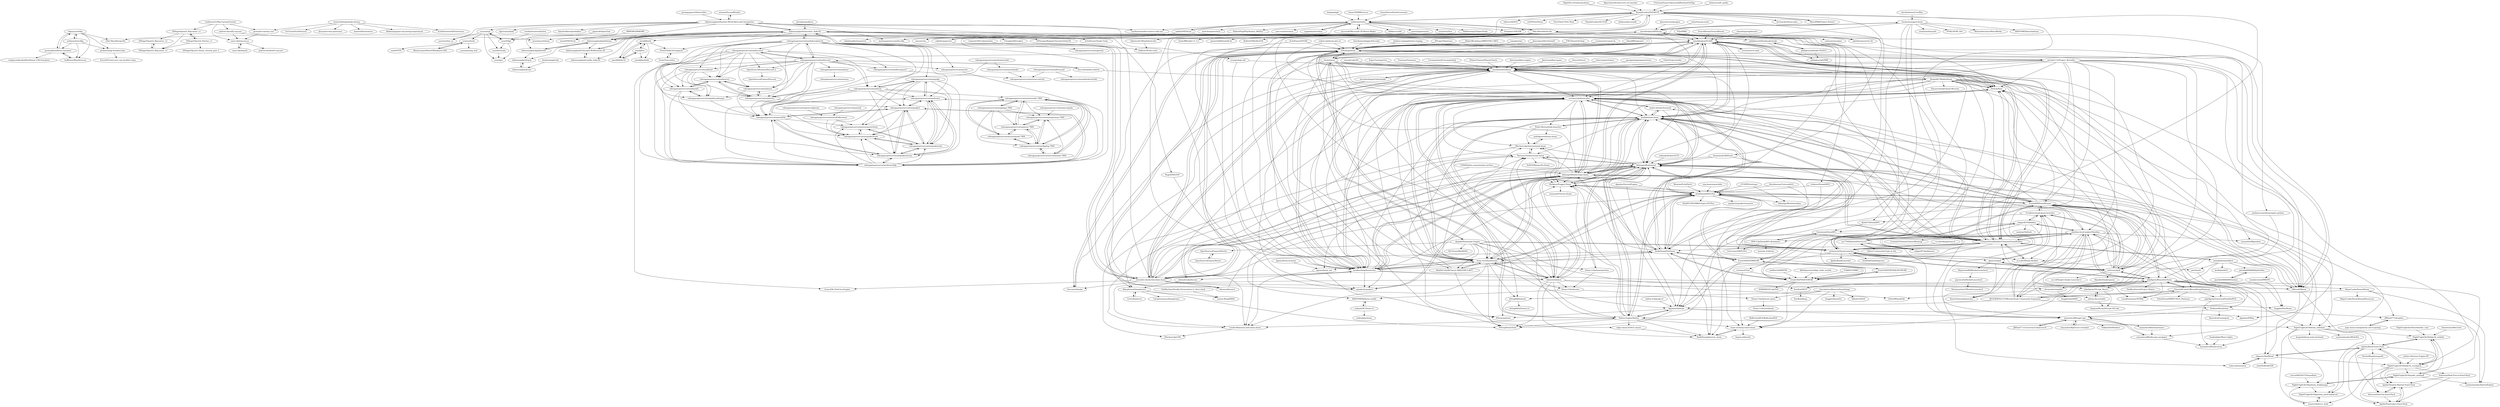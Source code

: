 digraph G {
"mtuomi/SecondReality" -> "fabiensanglard/Another-World-Bytecode-Interpreter" ["e"=1]
"diasurgical/DevilutionX" -> "ZDoom/gzdoom" ["e"=1]
"NightDive-Studio/shockmac" -> "RandalLinden/DOOM-FX" ["e"=1]
"opengaming/osgameclones" -> "freedoom/freedoom" ["e"=1]
"ZDoom/gzdoom" -> "ZDoom/Raze" ["e"=1]
"ZDoom/gzdoom" -> "sirjuddington/SLADE"
"ZDoom/gzdoom" -> "chocolate-doom/chocolate-doom"
"ZDoom/gzdoom" -> "freedoom/freedoom"
"ZDoom/gzdoom" -> "Novum/vkQuake" ["e"=1]
"ZDoom/gzdoom" -> "UltimateDoomBuilder/UltimateDoomBuilder"
"ZDoom/gzdoom" -> "dhewm/dhewm3" ["e"=1]
"ZDoom/gzdoom" -> "luciusDXL/TheForceEngine" ["e"=1]
"ZDoom/gzdoom" -> "fabiangreffrath/crispy-doom"
"ZDoom/gzdoom" -> "rheit/zdoom"
"ZDoom/gzdoom" -> "pa1nki113r/Project_Brutality"
"ZDoom/gzdoom" -> "NBlood/NBlood" ["e"=1]
"ZDoom/gzdoom" -> "kraflab/dsda-doom"
"ZDoom/gzdoom" -> "bradharding/doomretro"
"ZDoom/gzdoom" -> "yquake2/yquake2" ["e"=1]
"FWGS/xash3d-fwgs" -> "ZDoom/gzdoom" ["e"=1]
"scummvm/scummvm" -> "ZDoom/gzdoom" ["e"=1]
"fabiangreffrath/crispy-doom" -> "fabiangreffrath/woof"
"fabiangreffrath/crispy-doom" -> "chocolate-doom/chocolate-doom"
"fabiangreffrath/crispy-doom" -> "kraflab/dsda-doom"
"fabiangreffrath/crispy-doom" -> "coelckers/prboom-plus"
"fabiangreffrath/crispy-doom" -> "bradharding/doomretro"
"fabiangreffrath/crispy-doom" -> "sirjuddington/SLADE"
"fabiangreffrath/crispy-doom" -> "BodbDearg/PsyDoom" ["e"=1]
"fabiangreffrath/crispy-doom" -> "yquake2/yquake2" ["e"=1]
"fabiangreffrath/crispy-doom" -> "team-eternity/eternity"
"fabiangreffrath/crispy-doom" -> "ZDoom/Raze" ["e"=1]
"fabiangreffrath/crispy-doom" -> "UltimateDoomBuilder/UltimateDoomBuilder"
"fabiangreffrath/crispy-doom" -> "Russian-Doom/russian-doom"
"fabiangreffrath/crispy-doom" -> "NBlood/NBlood" ["e"=1]
"fabiangreffrath/crispy-doom" -> "freedoom/freedoom"
"fabiangreffrath/crispy-doom" -> "MrAlaux/Nugget-Doom"
"OoliteProject/oolite" -> "freedoom/freedoom" ["e"=1]
"Sumwunn/DoomRPG" -> "mmaulwurff/target-spy"
"Sumwunn/DoomRPG" -> "WNC12k/DoomRPG-Rebalance"
"Sumwunn/DoomRPG" -> "Forevener/DRPGSEL"
"team-eternity/eternity" -> "fabiangreffrath/woof"
"team-eternity/eternity" -> "coelckers/prboom-plus"
"team-eternity/eternity" -> "kraflab/dsda-doom"
"team-eternity/eternity" -> "odamex/odamex"
"team-eternity/eternity" -> "atsb/Doom64EX-Plus"
"team-eternity/eternity" -> "MTrop/DoomTools"
"team-eternity/eternity" -> "GooberMan/rum-and-raisin-doom"
"team-eternity/eternity" -> "kgsws/doom_ace"
"team-eternity/eternity" -> "Russian-Doom/russian-doom"
"team-eternity/eternity" -> "sirjuddington/SLADE"
"team-eternity/eternity" -> "bradharding/doomretro"
"team-eternity/eternity" -> "MadDeCoDeR/Classic-RBDOOM-3-BFG" ["e"=1]
"team-eternity/eternity" -> "drfrag666/lzdoom"
"team-eternity/eternity" -> "Doom-Utils/iwad-patches"
"team-eternity/eternity" -> "dpjudas/VkDoom"
"STJr/SRB2" -> "sirjuddington/SLADE" ["e"=1]
"assaultcube/AC" -> "freedoom/freedoom" ["e"=1]
"anotak/doombuilderx" -> "UltimateDoomBuilder/UltimateDoomBuilder"
"anotak/doombuilderx" -> "kraflab/mbf21"
"anotak/doombuilderx" -> "sneakernets/DMXOPL" ["e"=1]
"anotak/doombuilderx" -> "team-eternity/calico-doom"
"anotak/doombuilderx" -> "jmtd/wadc"
"anotak/doombuilderx" -> "jmickle66666666/jzbuilder"
"foone/SierraDeathGenerator" -> "iaddis/metalnes" ["e"=1]
"jekyllgrim/Beautiful-Doom" -> "EmeraldCoasttt/BrutalDoomPlatinum"
"jekyllgrim/Beautiful-Doom" -> "jekyllgrim/UniversalFlexibleHUD"
"jekyllgrim/Beautiful-Doom" -> "NightFright2k19/quake_authmdl" ["e"=1]
"jekyllgrim/Beautiful-Doom" -> "NightFright2k19/doom_widehud"
"jekyllgrim/Beautiful-Doom" -> "MajorCooke/Doom4Doom"
"jekyllgrim/Beautiful-Doom" -> "LocalInsomniac/NTMAi"
"jekyllgrim/Beautiful-Doom" -> "jekyllgrim/ZScript_Basics"
"jekyllgrim/Beautiful-Doom" -> "Youda008/DoomRunner"
"jekyllgrim/Beautiful-Doom" -> "lcferrum/qzdl"
"jekyllgrim/Beautiful-Doom" -> "TheKins/MetaDoom"
"jekyllgrim/Beautiful-Doom" -> "KuriKai/DHTP"
"jekyllgrim/Beautiful-Doom" -> "obsidian-level-maker/Obsidian"
"jekyllgrim/Beautiful-Doom" -> "TheBlueSavior/Project-Malice"
"jekyllgrim/Beautiful-Doom" -> "nstlaurent/DoomLauncher"
"hellfire3d/SBSPSS" -> "Erick194/PSXDOOM-RE" ["e"=1]
"SuperTux/supertux" -> "freedoom/freedoom" ["e"=1]
"ssloy/tinyraycaster" -> "amroibrahim/DIYDoom" ["e"=1]
"pa1nki113r/Project_Brutality" -> "ZDoom/gzdoom"
"pa1nki113r/Project_Brutality" -> "Youda008/DoomRunner"
"pa1nki113r/Project_Brutality" -> "BLOODWOLF333/Brutal-Doom-Community-Expansion"
"pa1nki113r/Project_Brutality" -> "lcferrum/qzdl"
"pa1nki113r/Project_Brutality" -> "ZDoom/Raze" ["e"=1]
"pa1nki113r/Project_Brutality" -> "sirjuddington/SLADE"
"pa1nki113r/Project_Brutality" -> "UltimateDoomBuilder/UltimateDoomBuilder"
"pa1nki113r/Project_Brutality" -> "jekyllgrim/Beautiful-Doom"
"pa1nki113r/Project_Brutality" -> "freedoom/freedoom"
"pa1nki113r/Project_Brutality" -> "obsidian-level-maker/Obsidian"
"pa1nki113r/Project_Brutality" -> "NBlood/NBlood" ["e"=1]
"pa1nki113r/Project_Brutality" -> "Novum/vkQuake" ["e"=1]
"pa1nki113r/Project_Brutality" -> "kraflab/dsda-doom"
"pa1nki113r/Project_Brutality" -> "bradharding/doomretro"
"pa1nki113r/Project_Brutality" -> "nstlaurent/DoomLauncher"
"lcferrum/qzdl" -> "qbasicer/qzdl"
"lcferrum/qzdl" -> "nstlaurent/DoomLauncher"
"lcferrum/qzdl" -> "Youda008/DoomRunner"
"lcferrum/qzdl" -> "FreaKzero/ssgl-doom-launcher"
"lcferrum/qzdl" -> "m-x-d/Simple-Quake-Launcher-2" ["e"=1]
"lcferrum/qzdl" -> "coelckers/prboom-plus"
"lcferrum/qzdl" -> "fabiangreffrath/woof"
"lcferrum/qzdl" -> "jekyllgrim/Beautiful-Doom"
"lcferrum/qzdl" -> "fabiangreffrath/crispy-doom"
"lcferrum/qzdl" -> "obsidian-level-maker/Obsidian"
"lcferrum/qzdl" -> "Shpoike/Quakespasm" ["e"=1]
"lcferrum/qzdl" -> "UltimateDoomBuilder/UltimateDoomBuilder"
"lcferrum/qzdl" -> "ZDoom/Raze" ["e"=1]
"lcferrum/qzdl" -> "kraflab/dsda-doom"
"rheit/zdoom" -> "sirjuddington/SLADE"
"rheit/zdoom" -> "ZDoom/gzdoom"
"rheit/zdoom" -> "UltimateDoomBuilder/UltimateDoomBuilder"
"rheit/zdoom" -> "ZDoom/qzdoom"
"rheit/zdoom" -> "skyjake/Doomsday-Engine"
"rheit/zdoom" -> "team-eternity/eternity"
"rheit/zdoom" -> "drfrag666/lzdoom"
"rheit/zdoom" -> "freedoom/freedoom"
"rheit/zdoom" -> "devinacker/omgifol"
"rheit/zdoom" -> "m-x-d/GZDoom-Builder"
"rheit/zdoom" -> "coelckers/prboom-plus"
"rheit/zdoom" -> "fabiensanglard/chocolate_duke3D"
"rheit/zdoom" -> "bradharding/doomretro"
"rheit/zdoom" -> "Kyle873/DoomRPG"
"rheit/zdoom" -> "nstlaurent/DoomLauncher"
"aappleby/metroboy" -> "iaddis/metalnes" ["e"=1]
"NBlood/NBlood" -> "clipmove/NotBlood" ["e"=1]
"NBlood/NBlood" -> "fabiangreffrath/woof" ["e"=1]
"NBlood/NBlood" -> "atsb/Doom64EX-Plus" ["e"=1]
"NBlood/NBlood" -> "fgsfds/Blood-Voxel-Pack" ["e"=1]
"klaussilveira/qengine" -> "amroibrahim/DIYDoom" ["e"=1]
"amroibrahim/DIYDoom" -> "jordansavant/doomengine.python"
"amroibrahim/DIYDoom" -> "chocolate-doom/chocolate-doom"
"amroibrahim/DIYDoom" -> "sinshu/managed-doom"
"amroibrahim/DIYDoom" -> "bradharding/doomretro"
"amroibrahim/DIYDoom" -> "sirjuddington/SLADE"
"amroibrahim/DIYDoom" -> "ozkl/doomgeneric" ["e"=1]
"amroibrahim/DIYDoom" -> "odamex/odamex"
"amroibrahim/DIYDoom" -> "solenum/exengine" ["e"=1]
"amroibrahim/DIYDoom" -> "fabiensanglard/gebbdoom"
"amroibrahim/DIYDoom" -> "devinacker/omgifol"
"amroibrahim/DIYDoom" -> "philipbuuck/HandmadeQuake"
"amroibrahim/DIYDoom" -> "coelckers/prboom-plus"
"amroibrahim/DIYDoom" -> "mausimus/rtdoom"
"amroibrahim/DIYDoom" -> "jdah/doomenstein-3d" ["e"=1]
"amroibrahim/DIYDoom" -> "mattiasgustavsson/dos-like" ["e"=1]
"nstlaurent/DoomLauncher" -> "Youda008/DoomRunner"
"nstlaurent/DoomLauncher" -> "lcferrum/qzdl"
"nstlaurent/DoomLauncher" -> "kraflab/dsda-doom"
"nstlaurent/DoomLauncher" -> "UltimateDoomBuilder/UltimateDoomBuilder"
"nstlaurent/DoomLauncher" -> "coelckers/prboom-plus"
"nstlaurent/DoomLauncher" -> "ZDoom/Raze" ["e"=1]
"nstlaurent/DoomLauncher" -> "fgsfds/BuildLauncher"
"nstlaurent/DoomLauncher" -> "fabiangreffrath/woof"
"nstlaurent/DoomLauncher" -> "hrehfeld/QuakeInjector" ["e"=1]
"nstlaurent/DoomLauncher" -> "jekyllgrim/Beautiful-Doom"
"nstlaurent/DoomLauncher" -> "m-x-d/GZDoom-Builder"
"nstlaurent/DoomLauncher" -> "fabiangreffrath/crispy-doom"
"nstlaurent/DoomLauncher" -> "qbasicer/qzdl"
"nstlaurent/DoomLauncher" -> "dpjudas/VkDoom"
"nstlaurent/DoomLauncher" -> "FreaKzero/ssgl-doom-launcher"
"permadi-com/ray-cast" -> "emre-aki/raycast.js"
"BodbDearg/phoenix_doom" -> "team-eternity/calico-doom"
"devinacker/omgifol" -> "GitExl/WhackEd4"
"devinacker/omgifol" -> "fragglet/deh9000"
"jordansavant/doomengine.python" -> "devinacker/omgifol"
"Helion-Engine/Helion" -> "fabiangreffrath/woof"
"Helion-Engine/Helion" -> "GooberMan/rum-and-raisin-doom"
"Helion-Engine/Helion" -> "atsb/Doom64EX-Plus"
"Helion-Engine/Helion" -> "dpjudas/VkDoom"
"Helion-Engine/Helion" -> "edge-classic/EDGE-classic"
"Helion-Engine/Helion" -> "MrAlaux/Nugget-Doom"
"Helion-Engine/Helion" -> "JNechaevsky/international-doom"
"Helion-Engine/Helion" -> "NightFright2k19/doom_widehud"
"Helion-Engine/Helion" -> "kraflab/dsda-doom"
"Helion-Engine/Helion" -> "coelckers/prboom-plus"
"Helion-Engine/Helion" -> "MTrop/DoomTools"
"Helion-Engine/Helion" -> "BodbDearg/phoenix_doom"
"Helion-Engine/Helion" -> "Russian-Doom/russian-doom"
"Helion-Engine/Helion" -> "team-eternity/calico-doom"
"ArnoAnsems/CatacombGL" -> "atsb/Doom64EX-Plus" ["e"=1]
"ArnoAnsems/CatacombGL" -> "BodbDearg/phoenix_doom" ["e"=1]
"Hendricks266/e32wt" -> "NightFright2k19/duke3d_widefix"
"Youda008/DoomRunner" -> "nstlaurent/DoomLauncher"
"Youda008/DoomRunner" -> "fabiangreffrath/woof"
"Youda008/DoomRunner" -> "atsb/Doom64EX-Plus"
"Youda008/DoomRunner" -> "kraflab/dsda-doom"
"Youda008/DoomRunner" -> "MrAlaux/Nugget-Doom"
"Youda008/DoomRunner" -> "lcferrum/qzdl"
"Youda008/DoomRunner" -> "FreaKzero/ssgl-doom-launcher"
"Youda008/DoomRunner" -> "dpjudas/VkDoom"
"Youda008/DoomRunner" -> "obsidian-level-maker/Obsidian"
"Youda008/DoomRunner" -> "ZDoom/Raze" ["e"=1]
"Youda008/DoomRunner" -> "jekyllgrim/Beautiful-Doom"
"Youda008/DoomRunner" -> "NightFright2k19/doom_widehud"
"Youda008/DoomRunner" -> "NBlood/NBlood" ["e"=1]
"Youda008/DoomRunner" -> "coelckers/prboom-plus"
"Youda008/DoomRunner" -> "EmeraldCoasttt/BrutalDoomPlatinum"
"jonof/jfbuild" -> "jonof/jfsw"
"jonof/jfbuild" -> "jonof/jfaudiolib"
"jonof/jfbuild" -> "jonof/jfduke3d"
"jonof/jfbuild" -> "TermiT/duke3d-megaton"
"cyxx/rawgl" -> "cyxx/f2bgl"
"cyxx/rawgl" -> "cyxx/igor"
"cyxx/rawgl" -> "cyxx/bermuda"
"cyxx/rawgl" -> "usineur/hode"
"cyxx/rawgl" -> "cyxx/another_js"
"paynworth/RocketLauncher2" -> "Doommarine23/RocketLauncher2"
"svkaiser/Doom64EX" -> "atsb/Doom64EX-Plus" ["e"=1]
"svkaiser/Doom64EX" -> "team-eternity/calico-doom" ["e"=1]
"bradharding/doomretro" -> "fabiangreffrath/woof"
"bradharding/doomretro" -> "chocolate-doom/chocolate-doom"
"bradharding/doomretro" -> "fabiangreffrath/crispy-doom"
"bradharding/doomretro" -> "sirjuddington/SLADE"
"bradharding/doomretro" -> "coelckers/prboom-plus"
"bradharding/doomretro" -> "freedoom/freedoom"
"bradharding/doomretro" -> "kraflab/dsda-doom"
"bradharding/doomretro" -> "team-eternity/eternity"
"bradharding/doomretro" -> "ZDoom/Raze" ["e"=1]
"bradharding/doomretro" -> "BodbDearg/PsyDoom" ["e"=1]
"bradharding/doomretro" -> "yquake2/yquake2" ["e"=1]
"bradharding/doomretro" -> "bibendovsky/bstone" ["e"=1]
"bradharding/doomretro" -> "NBlood/NBlood" ["e"=1]
"bradharding/doomretro" -> "odamex/odamex"
"bradharding/doomretro" -> "MrAlaux/Nugget-Doom"
"qbasicer/qzdl" -> "lcferrum/qzdl"
"qbasicer/qzdl" -> "FreaKzero/ssgl-doom-launcher"
"qbasicer/qzdl" -> "Hypnotoad90/RocketLauncher2"
"qbasicer/qzdl" -> "XaserAcheron/damnums"
"zdoom-docs/stable" -> "KaptainMicila/ZScript-VSCode"
"zdoom-docs/stable" -> "jekyllgrim/ZScript_Basics"
"trapexit/3DO-information" -> "SaffronCR/3do-tools"
"qconrad/intellistar-emulator" -> "coolguyunblocked/Intellistar-2-XD-Emulator"
"qconrad/intellistar-emulator" -> "buffbears/Weatherscan"
"qconrad/intellistar-emulator" -> "vbguyny/ws4kp"
"residualvm/residualvm" -> "cyxx/f2bgl" ["e"=1]
"bibendovsky/bstone" -> "Blasphemer/blasphemer" ["e"=1]
"bibendovsky/bstone" -> "fabiangreffrath/woof" ["e"=1]
"JRHard771/Universal-Enhanced-AI" -> "mmaulwurff/target-spy"
"videogamepreservation/dukenukem3d" -> "videogamepreservation/descent2"
"videogamepreservation/dukenukem3d" -> "videogamepreservation/hexen2"
"videogamepreservation/dukenukem3d" -> "videogamepreservation/blood"
"videogamepreservation/dukenukem3d" -> "videogamepreservation/jediacademypc"
"videogamepreservation/dukenukem3d" -> "videogamepreservation/postal"
"videogamepreservation/dukenukem3d" -> "videogamepreservation/hexen"
"videogamepreservation/dukenukem3d" -> "videogamepreservation/descent"
"videogamepreservation/dukenukem3d" -> "fabiensanglard/chocolate_duke3D"
"videogamepreservation/dukenukem3d" -> "videogamepreservation/heretic"
"videogamepreservation/dukenukem3d" -> "videogamepreservation/blood2"
"videogamepreservation/dukenukem3d" -> "videogamepreservation/doom"
"videogamepreservation/dukenukem3d" -> "videogamepreservation/rott"
"videogamepreservation/dukenukem3d" -> "videogamepreservation/doom3"
"videogamepreservation/dukenukem3d" -> "videogamepreservation/doom3bfg"
"videogamepreservation/dukenukem3d" -> "videogamepreservation/quake"
"Optimus6128/optidoom3do" -> "SaffronCR/3do-tools"
"mmaulwurff/hellscape-navigator" -> "mmaulwurff/target-spy"
"mmaulwurff/hellscape-navigator" -> "mmaulwurff/mod-menu"
"mmaulwurff/target-spy" -> "mmaulwurff/hellscape-navigator"
"mmaulwurff/target-spy" -> "mmaulwurff/precise-crosshair"
"mmaulwurff/target-spy" -> "JRHard771/Universal-Enhanced-AI"
"mmaulwurff/target-spy" -> "Tekkish/HitMarkers"
"mmaulwurff/target-spy" -> "mmaulwurff/autoautosave"
"mmaulwurff/autoautosave" -> "mmaulwurff/hellscape-navigator"
"mmaulwurff/precise-crosshair" -> "mmaulwurff/target-spy"
"LTCHIPS/rottexpr" -> "fabiangreffrath/taradino" ["e"=1]
"LTCHIPS/rottexpr" -> "atsb/Doom64EX-Plus" ["e"=1]
"fragglet/deh9000" -> "fragglet/DietBoom"
"videogamepreservation/blood" -> "videogamepreservation/blood2"
"videogamepreservation/blood" -> "videogamepreservation/hexen2"
"videogamepreservation/blood" -> "videogamepreservation/heretic"
"videogamepreservation/blood" -> "videogamepreservation/doom3bfg"
"videogamepreservation/blood" -> "videogamepreservation/jediacademypc"
"jmtd/wadc" -> "fragglet/DietBoom"
"videogamepreservation/zork" -> "videogamepreservation/wolf3dbrowser"
"caligari87/ObAddon" -> "obsidian-level-maker/Obsidian"
"caligari87/ObAddon" -> "mc776/HideousDestructor"
"caligari87/ObAddon" -> "caligari87/darkdoomz"
"caligari87/ObAddon" -> "mmaulwurff/target-spy"
"caligari87/ObAddon" -> "Sumwunn/DoomRPG"
"caligari87/ObAddon" -> "FreaKzero/ssgl-doom-launcher"
"caligari87/ObAddon" -> "samboy/ObHack"
"Kyle873/DoomRPG" -> "Sumwunn/DoomRPG"
"jmickle66666666/jzbuilder" -> "jmickle66666666/wad-js"
"jonof/jfsw" -> "jonof/jfduke3d"
"jonof/jfsw" -> "jonof/jfbuild"
"jonof/jfsw" -> "jonof/jfaudiolib"
"cyxx/bermuda" -> "cyxx/igor"
"argv-minus-one/gzdoom-use-to-pickup" -> "JRHard771/droplets"
"jonof/jfduke3d" -> "jonof/jfsw"
"jonof/jfduke3d" -> "jonof/jfbuild"
"TermiT/sw-redux" -> "TermiT/duke3d-megaton"
"HDest-Community/Ugly-as-Sin" -> "mc776/HideousDestructor"
"Doom-Utils/deutex" -> "Doom-Utils/historic-ports"
"Doom-Utils/deutex" -> "AXDOOMER/doom-vanille"
"Tuxemon/Tuxemon" -> "freedoom/freedoom" ["e"=1]
"chocolate-doom/chocolate-doom" -> "fabiangreffrath/crispy-doom"
"chocolate-doom/chocolate-doom" -> "bradharding/doomretro"
"chocolate-doom/chocolate-doom" -> "ZDoom/gzdoom"
"chocolate-doom/chocolate-doom" -> "sirjuddington/SLADE"
"chocolate-doom/chocolate-doom" -> "freedoom/freedoom"
"chocolate-doom/chocolate-doom" -> "kraflab/dsda-doom"
"chocolate-doom/chocolate-doom" -> "coelckers/prboom-plus"
"chocolate-doom/chocolate-doom" -> "fabiangreffrath/woof"
"chocolate-doom/chocolate-doom" -> "fabiensanglard/chocolate_duke3D"
"chocolate-doom/chocolate-doom" -> "yquake2/yquake2" ["e"=1]
"chocolate-doom/chocolate-doom" -> "Novum/vkQuake" ["e"=1]
"chocolate-doom/chocolate-doom" -> "dhewm/dhewm3" ["e"=1]
"chocolate-doom/chocolate-doom" -> "NBlood/NBlood" ["e"=1]
"chocolate-doom/chocolate-doom" -> "BodbDearg/PsyDoom" ["e"=1]
"chocolate-doom/chocolate-doom" -> "luciusDXL/TheForceEngine" ["e"=1]
"RandalLinden/DOOM-FX" -> "Olde-Skuul/doom3do"
"RandalLinden/DOOM-FX" -> "BodbDearg/PsyDoom" ["e"=1]
"RandalLinden/DOOM-FX" -> "Erick194/PSXDOOM-RE"
"RandalLinden/DOOM-FX" -> "Erick194/DOOM64-RE"
"RandalLinden/DOOM-FX" -> "doomhack/GBADoom" ["e"=1]
"RandalLinden/DOOM-FX" -> "devinacker/bsnes-plus" ["e"=1]
"RandalLinden/DOOM-FX" -> "chocolate-doom/chocolate-doom"
"RandalLinden/DOOM-FX" -> "Myself086/Project-Nested" ["e"=1]
"RandalLinden/DOOM-FX" -> "Optiroc/libSFX" ["e"=1]
"RandalLinden/DOOM-FX" -> "Stephane-D/SGDK" ["e"=1]
"RandalLinden/DOOM-FX" -> "iaddis/metalnes"
"RandalLinden/DOOM-FX" -> "viti95/FastDoom" ["e"=1]
"RandalLinden/DOOM-FX" -> "VitorVilela7/SA1-Root" ["e"=1]
"RandalLinden/DOOM-FX" -> "RandalLinden/ACCESS"
"RandalLinden/DOOM-FX" -> "alekmaul/pvsneslib" ["e"=1]
"sultim-t/Serious-Engine-RT" -> "NightFright2k19/duke3d_voxelpack" ["e"=1]
"fabiensanglard/Chocolate-Wolfenstein-3D" -> "fabiensanglard/chocolate_duke3D"
"fabiensanglard/Chocolate-Wolfenstein-3D" -> "fabiensanglard/vanilla_duke3D"
"OpenMW/openmw" -> "ZDoom/gzdoom" ["e"=1]
"flipacholas/Architecture-of-consoles" -> "RandalLinden/DOOM-FX" ["e"=1]
"Interkarma/daggerfall-unity" -> "ZDoom/gzdoom" ["e"=1]
"netbymatt/ws4kp" -> "vbguyny/ws4kp"
"netbymatt/ws4kp" -> "buffbears/Weatherscan"
"netbymatt/ws4kp" -> "qconrad/intellistar-emulator"
"netbymatt/ws4kp" -> "probnot/wpg-weatherchan"
"Olde-Skuul/doom3do" -> "Olde-Skuul/burgerlib"
"Olde-Skuul/doom3do" -> "RandalLinden/DOOM-FX"
"Olde-Skuul/doom3do" -> "BodbDearg/PsyDoom" ["e"=1]
"Olde-Skuul/doom3do" -> "sirjuddington/SLADE"
"Olde-Skuul/doom3do" -> "Optimus6128/optidoom3do"
"Olde-Skuul/doom3do" -> "viciious/d32xr" ["e"=1]
"Olde-Skuul/doom3do" -> "Erick194/PSXDOOM-RE"
"Olde-Skuul/doom3do" -> "svkaiser/Doom64EX" ["e"=1]
"Olde-Skuul/doom3do" -> "bradharding/doomretro"
"Olde-Skuul/doom3do" -> "foone/BRender-v1.3.2" ["e"=1]
"Olde-Skuul/doom3do" -> "jnmartin84/doom64-dc" ["e"=1]
"Olde-Skuul/doom3do" -> "iaddis/metalnes"
"Olde-Skuul/doom3do" -> "ZDoom/Raze" ["e"=1]
"Olde-Skuul/doom3do" -> "KallistiOS/KallistiOS" ["e"=1]
"Olde-Skuul/doom3do" -> "snesrev/sm" ["e"=1]
"hunterloftis/playfuljs-demos" -> "hunterloftis/newton"
"hunterloftis/playfuljs-demos" -> "Mekire/pygame-raycasting-experiment"
"hunterloftis/playfuljs-demos" -> "id-Software/wolf3d-browser" ["e"=1]
"hunterloftis/playfuljs-demos" -> "IceCreamYou/Nemesis"
"hunterloftis/playfuljs-demos" -> "jbouny/terrain-generator" ["e"=1]
"hunterloftis/playfuljs-demos" -> "permadi-com/ray-cast"
"vinibiavatti1/RayCastingTutorial" -> "3DSage/OpenGL-Raycaster_v1"
"vinibiavatti1/RayCastingTutorial" -> "andrew-lim/sdl2-raycast"
"vinibiavatti1/RayCastingTutorial" -> "permadi-com/ray-cast"
"vinibiavatti1/RayCastingTutorial" -> "emre-aki/raycast.js"
"fabiensanglard/gebbwolf3" -> "fabiensanglard/gebbdoom"
"fabiensanglard/gebbwolf3" -> "fabiensanglard/cpsb"
"ozkl/doomgeneric" -> "chocolate-doom/chocolate-doom" ["e"=1]
"ozkl/doomgeneric" -> "amroibrahim/DIYDoom" ["e"=1]
"keendreams/keen" -> "fabiensanglard/chocolate_duke3D" ["e"=1]
"FrictionalGames/AmnesiaAMachineForPigs" -> "RandalLinden/DOOM-FX" ["e"=1]
"WNC12k/DoomRPG-Rebalance" -> "Sumwunn/DoomRPG"
"WNC12k/DoomRPG-Rebalance" -> "Forevener/DRPGSEL"
"WNC12k/DoomRPG-Rebalance" -> "marrub--/Lithium"
"fabiensanglard/Another-World-Bytecode-Interpreter" -> "cyxx/rawgl"
"fabiensanglard/Another-World-Bytecode-Interpreter" -> "fabiensanglard/chocolate_duke3D"
"fabiensanglard/Another-World-Bytecode-Interpreter" -> "mtuomi/SecondReality" ["e"=1]
"fabiensanglard/Another-World-Bytecode-Interpreter" -> "markmoxon/elite-source-code-nes" ["e"=1]
"fabiensanglard/Another-World-Bytecode-Interpreter" -> "djyt/cannonball" ["e"=1]
"fabiensanglard/Another-World-Bytecode-Interpreter" -> "fabiensanglard/gebbwolf3"
"fabiensanglard/Another-World-Bytecode-Interpreter" -> "fabiensanglard/gebbdoom"
"fabiensanglard/Another-World-Bytecode-Interpreter" -> "cyxx/another_js"
"fabiensanglard/Another-World-Bytecode-Interpreter" -> "mattiasgustavsson/dos-like" ["e"=1]
"fabiensanglard/Another-World-Bytecode-Interpreter" -> "NagyD/SDLPoP" ["e"=1]
"fabiensanglard/Another-World-Bytecode-Interpreter" -> "cxong/cdogs-sdl" ["e"=1]
"fabiensanglard/Another-World-Bytecode-Interpreter" -> "OpenFodder/openfodder" ["e"=1]
"3DSage/OpenGL-Raycaster_v1" -> "3DSage/OpenGL-Raycaster_v2"
"3DSage/OpenGL-Raycaster_v1" -> "3DSage/OpenGL-Raycaster_v3"
"3DSage/OpenGL-Raycaster_v1" -> "3DSage/OpenGL-Starter_v1"
"dosbox-staging/dosbox-staging" -> "ZDoom/gzdoom" ["e"=1]
"jekyllgrim/ZScript_Basics" -> "zdoom-docs/stable"
"jekyllgrim/ZScript_Basics" -> "KaptainMicila/ZScript-VSCode"
"KuriKai/DHTP" -> "KuriKai/dhmp"
"KuriKai/DHTP" -> "jekyllgrim/Beautiful-Doom"
"Unvanquished/Unvanquished" -> "freedoom/freedoom" ["e"=1]
"davidwhitney/CoreBoy" -> "sinshu/managed-doom" ["e"=1]
"BodbDearg/PsyDoom" -> "Erick194/PSXDOOM-RE" ["e"=1]
"BodbDearg/PsyDoom" -> "atsb/Doom64EX-Plus" ["e"=1]
"BodbDearg/PsyDoom" -> "fabiangreffrath/woof" ["e"=1]
"BodbDearg/PsyDoom" -> "BodbDearg/phoenix_doom" ["e"=1]
"BodbDearg/PsyDoom" -> "coelckers/prboom-plus" ["e"=1]
"BodbDearg/PsyDoom" -> "Erick194/DOOM64-RE" ["e"=1]
"BodbDearg/PsyDoom" -> "kraflab/dsda-doom" ["e"=1]
"BodbDearg/PsyDoom" -> "fabiangreffrath/crispy-doom" ["e"=1]
"BodbDearg/PsyDoom" -> "MrAlaux/Nugget-Doom" ["e"=1]
"BodbDearg/PsyDoom" -> "team-eternity/eternity" ["e"=1]
"lavenderdotpet/LibreQuake" -> "freedoom/freedoom" ["e"=1]
"lavenderdotpet/LibreQuake" -> "Blasphemer/blasphemer" ["e"=1]
"sinshu/managed-doom" -> "Helion-Engine/Helion"
"sinshu/managed-doom" -> "sinshu/meltysynth" ["e"=1]
"sinshu/managed-doom" -> "BodbDearg/PsyDoom" ["e"=1]
"sinshu/managed-doom" -> "amroibrahim/DIYDoom"
"sinshu/managed-doom" -> "sirjuddington/SLADE"
"sinshu/managed-doom" -> "SFML/SFML.Net" ["e"=1]
"sinshu/managed-doom" -> "Erick194/DOOM64-RE"
"sinshu/managed-doom" -> "MoonsideGames/MoonWorks" ["e"=1]
"sinshu/managed-doom" -> "AXDOOMER/mochadoom"
"sinshu/managed-doom" -> "bradharding/doomretro"
"NightFright2k19/duke3d_voxelpack" -> "fgsfds/Blood-Voxel-Pack"
"NightFright2k19/duke3d_voxelpack" -> "NightFright2k19/duke3d_widefix"
"NightFright2k19/duke3d_voxelpack" -> "Dzierzan/Dark-Forces-Voxel-Pack"
"NightFright2k19/duke3d_voxelpack" -> "fgsfds/Powerslave-Voxel-Pack"
"NightFright2k19/duke3d_voxelpack" -> "NightFright2k19/quake_authmdl" ["e"=1]
"NightFright2k19/duke3d_voxelpack" -> "3saster/fullscrn_huds"
"NightFright2k19/duke3d_voxelpack" -> "fgsfds/Shadow-Warrior-Voxel-Pack"
"Myself086/Project-Nested" -> "RandalLinden/DOOM-FX" ["e"=1]
"skyjake/Doomsday-Engine" -> "nstlaurent/DoomLauncher"
"skyjake/Doomsday-Engine" -> "MadDeCoDeR/Classic-RBDOOM-3-BFG" ["e"=1]
"skyjake/Doomsday-Engine" -> "team-eternity/eternity"
"skyjake/Doomsday-Engine" -> "KuriKai/DHTP"
"skyjake/Doomsday-Engine" -> "bradharding/doomretro"
"skyjake/Doomsday-Engine" -> "m-x-d/GZDoom-Builder"
"skyjake/Doomsday-Engine" -> "odamex/odamex"
"skyjake/Doomsday-Engine" -> "Doom-Utils/deutex"
"skyjake/Doomsday-Engine" -> "rheit/zdoom"
"skyjake/Doomsday-Engine" -> "KS-Presto/Wolf4SDL"
"skyjake/Doomsday-Engine" -> "OpenSourcedGames/Heretic"
"ZDoom/Raze" -> "ZDoom/gzdoom" ["e"=1]
"ZDoom/Raze" -> "sirjuddington/SLADE" ["e"=1]
"ZDoom/Raze" -> "kraflab/dsda-doom" ["e"=1]
"ZDoom/Raze" -> "Realm667/WolfenDoom" ["e"=1]
"ZDoom/Raze" -> "coelckers/prboom-plus" ["e"=1]
"andrew-lim/sdl2-raycast" -> "mausimus/rtdoom"
"andrew-lim/sdl2-raycast" -> "emre-aki/raycast.js"
"grumpygamer/DeloresDev" -> "fabiensanglard/Another-World-Bytecode-Interpreter" ["e"=1]
"emre-aki/raycast.js" -> "emre-aki/tmp3d"
"emre-aki/raycast.js" -> "andrew-lim/html5-raycast"
"doomhack/GBADoom" -> "Erick194/PSXDOOM-RE" ["e"=1]
"doomhack/GBADoom" -> "kgsws/doom_ace" ["e"=1]
"doomhack/GBADoom" -> "fabiangreffrath/woof" ["e"=1]
"BLOODWOLF333/Brutal-Doom-Community-Expansion" -> "EmeraldCoasttt/BrutalDoomPlatinum"
"BLOODWOLF333/Brutal-Doom-Community-Expansion" -> "obsidian-level-maker/Obsidian"
"BLOODWOLF333/Brutal-Doom-Community-Expansion" -> "jekyllgrim/Beautiful-Doom"
"BLOODWOLF333/Brutal-Doom-Community-Expansion" -> "ZDoom/Raze" ["e"=1]
"BLOODWOLF333/Brutal-Doom-Community-Expansion" -> "TheKins/MetaDoom"
"BLOODWOLF333/Brutal-Doom-Community-Expansion" -> "FreaKzero/ssgl-doom-launcher"
"BLOODWOLF333/Brutal-Doom-Community-Expansion" -> "dpjudas/VkDoom"
"kgsws/doom_ace" -> "MTrop/DoomTools"
"kgsws/doom_ace" -> "GooberMan/rum-and-raisin-doom"
"3saster/fullscrn_huds" -> "NightFright2k19/gzdoom_perk-enhanced"
"3saster/fullscrn_huds" -> "NightFright2k19/gzdoom_brightmaps"
"NightFright2k19/quake_authmdl" -> "NightFright2k19/gzdoom_brightmaps" ["e"=1]
"NightFright2k19/quake_authmdl" -> "nashmuhandes/SpriteShadow" ["e"=1]
"NightFright2k19/quake_authmdl" -> "NightFright2k19/duke3d_widefix" ["e"=1]
"NightFright2k19/duke3d_widefix" -> "NightFright2k19/duke3d_voxelpack"
"NightFright2k19/duke3d_widefix" -> "fgsfds/Blood-Voxel-Pack"
"NightFright2k19/gzdoom_brightmaps" -> "NightFright2k19/gzdoom_perk-enhanced"
"NightFright2k19/gzdoom_brightmaps" -> "NightFright2k19/quake_authmdl" ["e"=1]
"fgsfds/Blood-Voxel-Pack" -> "NightFright2k19/duke3d_voxelpack"
"fgsfds/Blood-Voxel-Pack" -> "fgsfds/Powerslave-Voxel-Pack"
"fgsfds/Blood-Voxel-Pack" -> "fgsfds/Shadow-Warrior-Voxel-Pack"
"fgsfds/Blood-Voxel-Pack" -> "NightFright2k19/duke3d_widefix"
"fgsfds/Blood-Voxel-Pack" -> "Dzierzan/IonFury-Voxel-Pack"
"fgsfds/Blood-Voxel-Pack" -> "NightFright2k19/gzdoom_perk-enhanced"
"fgsfds/Blood-Voxel-Pack" -> "NoOneBlood/xmapedit"
"fgsfds/Blood-Voxel-Pack" -> "clipmove/NotBlood"
"fgsfds/Powerslave-Voxel-Pack" -> "fgsfds/Shadow-Warrior-Voxel-Pack"
"fgsfds/Shadow-Warrior-Voxel-Pack" -> "fgsfds/Powerslave-Voxel-Pack"
"fgsfds/Shadow-Warrior-Voxel-Pack" -> "Dzierzan/IonFury-Voxel-Pack"
"Dzierzan/Dark-Forces-Voxel-Pack" -> "fgsfds/Powerslave-Voxel-Pack"
"Dzierzan/Dark-Forces-Voxel-Pack" -> "fgsfds/Shadow-Warrior-Voxel-Pack"
"probnot/wpg-weatherchan" -> "Forceh91/retro-env-can-weather-chan"
"videogamepreservation/micropolis" -> "videogamepreservation/mspacman-7800"
"usineur/hode" -> "MaximLopez/HeartOfDarkness-SDL"
"usineur/hode" -> "cyxx/amazing_hod"
"usineur/hode" -> "yaz0r/FITD" ["e"=1]
"MaximLopez/HeartOfDarkness-SDL" -> "usineur/hode"
"GooberMan/rum-and-raisin-doom" -> "JNechaevsky/CRL"
"NightFright2k19/gzdoom_perk-enhanced" -> "3saster/fullscrn_huds"
"ReflectionHLE/ReflectionHLE" -> "team-eternity/calico-doom" ["e"=1]
"Erick194/PSXDOOM-RE" -> "Erick194/PSXFINALDOOM-RE"
"Erick194/PSXDOOM-RE" -> "BodbDearg/PsyDoom" ["e"=1]
"Erick194/PSXDOOM-RE" -> "team-eternity/calico-doom"
"Erick194/PSXDOOM-RE" -> "NDR008/VSCodePSX" ["e"=1]
"Erick194/PSXDOOM-RE" -> "Erick194/DOOM64-RE"
"videogamepreservation/blood2" -> "videogamepreservation/hexen2"
"videogamepreservation/blood2" -> "videogamepreservation/quake3arena"
"videogamepreservation/blood2" -> "videogamepreservation/jediacademypc"
"videogamepreservation/blood2" -> "videogamepreservation/doom3bfg"
"Erick194/PSXFINALDOOM-RE" -> "Erick194/PSXDOOM-RE"
"id-Software/DOOM" -> "chocolate-doom/chocolate-doom" ["e"=1]
"id-Software/DOOM" -> "ZDoom/gzdoom" ["e"=1]
"ESWAT/john-carmack-plan-archive" -> "chocolate-doom/chocolate-doom" ["e"=1]
"ESWAT/john-carmack-plan-archive" -> "fabiangreffrath/crispy-doom" ["e"=1]
"farbrausch/fr_public" -> "RandalLinden/DOOM-FX" ["e"=1]
"buffbears/Weatherscan" -> "qconrad/intellistar-emulator"
"NagyD/SDLPoP" -> "bradharding/doomretro" ["e"=1]
"Erick194/DOOM64-RE" -> "Erick194/PSXDOOM-RE"
"Erick194/DOOM64-RE" -> "Erick194/PSXFINALDOOM-RE"
"Erick194/DOOM64-RE" -> "atsb/Doom64EX-Plus"
"Erick194/DOOM64-RE" -> "BodbDearg/PsyDoom" ["e"=1]
"Erick194/DOOM64-RE" -> "BodbDearg/phoenix_doom"
"dhewm/dhewm3" -> "ZDoom/gzdoom" ["e"=1]
"dhewm/dhewm3" -> "fabiangreffrath/crispy-doom" ["e"=1]
"FreaKzero/ssgl-doom-launcher" -> "caligari87/ObAddon"
"FreaKzero/ssgl-doom-launcher" -> "qbasicer/qzdl"
"FreaKzero/ssgl-doom-launcher" -> "Youda008/DoomRunner"
"FreaKzero/ssgl-doom-launcher" -> "Kyle873/DoomRPG"
"FreaKzero/ssgl-doom-launcher" -> "lcferrum/qzdl"
"ericwa/ericw-tools" -> "sirjuddington/SLADE" ["e"=1]
"ZQuestClassic/ZQuestClassic" -> "freedoom/freedoom" ["e"=1]
"binji/pokegb" -> "iaddis/metalnes" ["e"=1]
"dpjudas/SurrealEngine" -> "dpjudas/VkDoom" ["e"=1]
"dpjudas/SurrealEngine" -> "atsb/Doom64EX-Plus" ["e"=1]
"Realm667/WolfenDoom" -> "ZDoom/Raze" ["e"=1]
"Realm667/WolfenDoom" -> "NBlood/NBlood" ["e"=1]
"Realm667/WolfenDoom" -> "freedoom/freedoom"
"Realm667/WolfenDoom" -> "dpjudas/VkDoom"
"Realm667/WolfenDoom" -> "NightFright2k19/duke3d_voxelpack"
"Realm667/WolfenDoom" -> "bradharding/doomretro"
"Realm667/WolfenDoom" -> "team-eternity/eternity"
"Realm667/WolfenDoom" -> "m-x-d/GZDoom-Builder"
"Realm667/WolfenDoom" -> "bibendovsky/bstone" ["e"=1]
"Realm667/WolfenDoom" -> "ZDoom/qzdoom"
"Realm667/WolfenDoom" -> "Panzerschrek/Chasm-Reverse" ["e"=1]
"Realm667/WolfenDoom" -> "dpjudas/ZDRay"
"Realm667/WolfenDoom" -> "MadDeCoDeR/Classic-RBDOOM-3-BFG" ["e"=1]
"Realm667/WolfenDoom" -> "mmaulwurff/gearbox"
"Realm667/WolfenDoom" -> "BLOODWOLF333/Brutal-Doom-Community-Expansion"
"kraflab/dsda-doom" -> "coelckers/prboom-plus"
"kraflab/dsda-doom" -> "fabiangreffrath/woof"
"kraflab/dsda-doom" -> "fabiangreffrath/crispy-doom"
"kraflab/dsda-doom" -> "Pedro-Beirao/dsda-launcher"
"kraflab/dsda-doom" -> "team-eternity/eternity"
"kraflab/dsda-doom" -> "MrAlaux/Nugget-Doom"
"kraflab/dsda-doom" -> "UltimateDoomBuilder/UltimateDoomBuilder"
"kraflab/dsda-doom" -> "sirjuddington/SLADE"
"kraflab/dsda-doom" -> "atsb/Doom64EX-Plus"
"kraflab/dsda-doom" -> "Youda008/DoomRunner"
"kraflab/dsda-doom" -> "andrei-drexler/ironwail" ["e"=1]
"kraflab/dsda-doom" -> "NightFright2k19/doom_widehud"
"kraflab/dsda-doom" -> "Russian-Doom/russian-doom"
"kraflab/dsda-doom" -> "nstlaurent/DoomLauncher"
"kraflab/dsda-doom" -> "odamex/odamex"
"dciabrin/ngdevkit" -> "fabiensanglard/ccps" ["e"=1]
"ABelliqueux/nolibgs_hello_worlds" -> "Erick194/PSXDOOM-RE" ["e"=1]
"3DSage/OpenGL-Raycaster_v2" -> "3DSage/OpenGL-Raycaster_v3"
"obsidian-level-maker/Obsidian" -> "caligari87/ObAddon"
"obsidian-level-maker/Obsidian" -> "mmaulwurff/target-spy"
"obsidian-level-maker/Obsidian" -> "jekyllgrim/ZScript_Basics"
"obsidian-level-maker/Obsidian" -> "Lewisk3/UltimateClassicMinimap"
"obsidian-level-maker/Obsidian" -> "mmaulwurff/hellscape-navigator"
"obsidian-level-maker/Obsidian" -> "Youda008/DoomRunner"
"obsidian-level-maker/Obsidian" -> "XaserAcheron/damnums"
"obsidian-level-maker/Obsidian" -> "WNC12k/DoomRPG-Rebalance"
"obsidian-level-maker/Obsidian" -> "zdoom-docs/stable"
"obsidian-level-maker/Obsidian" -> "UltimateDoomBuilder/UltimateDoomBuilder"
"obsidian-level-maker/Obsidian" -> "mc776/HideousDestructor"
"obsidian-level-maker/Obsidian" -> "mmaulwurff/gearbox"
"obsidian-level-maker/Obsidian" -> "jekyllgrim/Beautiful-Doom"
"obsidian-level-maker/Obsidian" -> "LocalInsomniac/NTMAi"
"obsidian-level-maker/Obsidian" -> "caligari87/darkdoomz"
"odamex/odamex" -> "fabiangreffrath/woof"
"odamex/odamex" -> "team-eternity/eternity"
"odamex/odamex" -> "coelckers/prboom-plus"
"odamex/odamex" -> "kraflab/dsda-doom"
"odamex/odamex" -> "Russian-Doom/russian-doom"
"odamex/odamex" -> "GooberMan/rum-and-raisin-doom"
"odamex/odamex" -> "MTrop/DoomTools"
"odamex/odamex" -> "devinacker/omgifol"
"odamex/odamex" -> "BodbDearg/phoenix_doom"
"odamex/odamex" -> "Helion-Engine/Helion"
"odamex/odamex" -> "GitExl/WhackEd4"
"odamex/odamex" -> "Doom-Utils/deutex"
"odamex/odamex" -> "MrAlaux/Nugget-Doom"
"viciious/d32xr" -> "Erick194/PSXDOOM-RE" ["e"=1]
"viciious/d32xr" -> "team-eternity/calico-doom" ["e"=1]
"SnakieJakie/More-Lights" -> "mmaulwurff/mod-menu"
"Pedro-Beirao/dsda-launcher" -> "JNechaevsky/international-doom"
"Pedro-Beirao/dsda-launcher" -> "kraflab/dsda-doom"
"Pedro-Beirao/dsda-launcher" -> "andrikpowell/nyan-doom"
"Dzierzan/IonFury-Voxel-Pack" -> "fgsfds/Shadow-Warrior-Voxel-Pack"
"Dzierzan/IonFury-Voxel-Pack" -> "fgsfds/Powerslave-Voxel-Pack"
"videogamepreservation/abuse" -> "videogamepreservation/swars"
"videogamepreservation/wolf3dbrowser" -> "videogamepreservation/quake2tools"
"videogamepreservation/wolf3dbrowser" -> "videogamepreservation/enemyterritory"
"mmaulwurff/gearbox" -> "mmaulwurff/mod-menu"
"trevor0402/SC55Soundfont" -> "NightFright2k19/gzdoom_brightmaps" ["e"=1]
"videogamepreservation/princeofpersia" -> "videogamepreservation/wolf3dbrowser"
"chocolatiers/RomeroDoomDump" -> "fragglet/DoomEd"
"chocolatiers/RomeroDoomDump" -> "3dfxdev/EDGE"
"chocolatiers/RomeroDoomDump" -> "Doom-Utils/historic-ports"
"chocolatiers/RomeroDoomDump" -> "drfrag666/lzdoom"
"chocolatiers/RomeroDoomDump" -> "team-eternity/calico-doom"
"videogamepreservation/asteroids-7800" -> "videogamepreservation/joust-7800"
"videogamepreservation/asteroids-7800" -> "videogamepreservation/digdug-7800"
"videogamepreservation/asteroids-7800" -> "videogamepreservation/centipede-7800"
"videogamepreservation/asteroids-7800" -> "videogamepreservation/commando-7800"
"videogamepreservation/asteroids-7800" -> "videogamepreservation/mspacman-7800"
"videogamepreservation/asteroids-7800" -> "videogamepreservation/galaga-7800"
"videogamepreservation/commando-7800" -> "videogamepreservation/digdug-7800"
"videogamepreservation/commando-7800" -> "videogamepreservation/mspacman-7800"
"videogamepreservation/commando-7800" -> "videogamepreservation/asteroids-7800"
"videogamepreservation/digdug-7800" -> "videogamepreservation/centipede-7800"
"videogamepreservation/digdug-7800" -> "videogamepreservation/asteroids-7800"
"videogamepreservation/digdug-7800" -> "videogamepreservation/joust-7800"
"videogamepreservation/digdug-7800" -> "videogamepreservation/commando-7800"
"videogamepreservation/digdug-7800" -> "videogamepreservation/mspacman-7800"
"videogamepreservation/joust-7800" -> "videogamepreservation/centipede-7800"
"videogamepreservation/joust-7800" -> "videogamepreservation/asteroids-7800"
"videogamepreservation/joust-7800" -> "videogamepreservation/digdug-7800"
"videogamepreservation/joust-7800" -> "videogamepreservation/mspacman-7800"
"videogamepreservation/mspacman-7800" -> "videogamepreservation/joust-7800"
"videogamepreservation/mspacman-7800" -> "videogamepreservation/digdug-7800"
"videogamepreservation/centipede-7800" -> "videogamepreservation/joust-7800"
"videogamepreservation/centipede-7800" -> "videogamepreservation/digdug-7800"
"videogamepreservation/centipede-7800" -> "videogamepreservation/asteroids-7800"
"videogamepreservation/galaga-7800" -> "videogamepreservation/asteroids-7800"
"videogamepreservation/galaga-7800" -> "videogamepreservation/centipede-7800"
"videogamepreservation/galaga-7800" -> "videogamepreservation/digdug-7800"
"videogamepreservation/galaga-7800" -> "videogamepreservation/mspacman-7800"
"videogamepreservation/galaga-7800" -> "videogamepreservation/joust-7800"
"videogamepreservation/doom" -> "videogamepreservation/quake"
"videogamepreservation/doom" -> "videogamepreservation/doom3"
"videogamepreservation/doom" -> "videogamepreservation/quake3arena"
"videogamepreservation/doom" -> "videogamepreservation/quaketools"
"videogamepreservation/doom" -> "videogamepreservation/wolf3d"
"videogamepreservation/doom" -> "videogamepreservation/quake2tools"
"videogamepreservation/doom" -> "videogamepreservation/doom3bfg"
"videogamepreservation/doom" -> "videogamepreservation/asteroids-7800"
"videogamepreservation/doom" -> "videogamepreservation/quake2"
"NightFright2k19/worldorder_raze" -> "NightFright2k19/duke3d_widefix"
"videogamepreservation/freespace2" -> "videogamepreservation/starcontrol2"
"videogamepreservation/homeworld" -> "videogamepreservation/arxfatalis"
"videogamepreservation/homeworld" -> "videogamepreservation/wolf3d"
"videogamepreservation/doom3bfg" -> "videogamepreservation/quake3arena"
"videogamepreservation/doom3bfg" -> "videogamepreservation/quake2"
"videogamepreservation/doom3bfg" -> "videogamepreservation/quaketools"
"videogamepreservation/doom3bfg" -> "videogamepreservation/doom3"
"videogamepreservation/doom3bfg" -> "videogamepreservation/wolf3d"
"videogamepreservation/doom3bfg" -> "videogamepreservation/quake2tools"
"videogamepreservation/doom3bfg" -> "videogamepreservation/enemyterritory"
"videogamepreservation/wolf3d" -> "videogamepreservation/quake2"
"videogamepreservation/wolf3d" -> "videogamepreservation/doom3"
"videogamepreservation/wolf3d" -> "videogamepreservation/quake2tools"
"videogamepreservation/wolf3d" -> "videogamepreservation/enemyterritory"
"videogamepreservation/wolf3d" -> "videogamepreservation/quake3arena"
"videogamepreservation/doom3" -> "videogamepreservation/quake3arena"
"videogamepreservation/doom3" -> "videogamepreservation/quaketools"
"videogamepreservation/doom3" -> "videogamepreservation/quake2"
"videogamepreservation/doom3" -> "videogamepreservation/wolf3d"
"videogamepreservation/doom3" -> "videogamepreservation/quake2tools"
"videogamepreservation/doom3" -> "videogamepreservation/quake"
"videogamepreservation/quake" -> "videogamepreservation/doom3"
"videogamepreservation/quake" -> "videogamepreservation/doom"
"videogamepreservation/quake" -> "videogamepreservation/quake3arena"
"videogamepreservation/quake" -> "videogamepreservation/quaketools"
"videogamepreservation/quake" -> "videogamepreservation/quake2tools"
"videogamepreservation/quake" -> "videogamepreservation/quake2"
"videogamepreservation/quake" -> "videogamepreservation/enemyterritory"
"videogamepreservation/quaketools" -> "videogamepreservation/quake2tools"
"videogamepreservation/quaketools" -> "videogamepreservation/quake3arena"
"videogamepreservation/quaketools" -> "videogamepreservation/quake2"
"videogamepreservation/quaketools" -> "videogamepreservation/enemyterritory"
"videogamepreservation/quaketools" -> "videogamepreservation/doom3"
"videogamepreservation/quake2tools" -> "videogamepreservation/quaketools"
"videogamepreservation/quake2tools" -> "videogamepreservation/enemyterritory"
"videogamepreservation/enemyterritory" -> "videogamepreservation/quake2tools"
"videogamepreservation/enemyterritory" -> "videogamepreservation/quaketools"
"videogamepreservation/quake2" -> "videogamepreservation/quaketools"
"videogamepreservation/quake2" -> "videogamepreservation/quake3arena"
"videogamepreservation/quake2" -> "videogamepreservation/wolf3d"
"videogamepreservation/quake2" -> "videogamepreservation/doom3"
"videogamepreservation/quake2" -> "videogamepreservation/quake2tools"
"videogamepreservation/quake2" -> "videogamepreservation/enemyterritory"
"videogamepreservation/quake2" -> "videogamepreservation/doom3bfg"
"videogamepreservation/quake3arena" -> "videogamepreservation/doom3"
"videogamepreservation/quake3arena" -> "videogamepreservation/quaketools"
"videogamepreservation/quake3arena" -> "videogamepreservation/quake2"
"videogamepreservation/quake3arena" -> "videogamepreservation/quake2tools"
"videogamepreservation/quake3arena" -> "videogamepreservation/doom3bfg"
"videogamepreservation/quake3arena" -> "videogamepreservation/wolf3d"
"videogamepreservation/freesynd" -> "videogamepreservation/alienbreed3dii"
"videogamepreservation/freesynd" -> "videogamepreservation/starcontrol2"
"andrei-drexler/ironwail" -> "kraflab/dsda-doom" ["e"=1]
"andrei-drexler/ironwail" -> "fabiangreffrath/woof" ["e"=1]
"andrei-drexler/ironwail" -> "coelckers/prboom-plus" ["e"=1]
"sultim-t/prboom-plus-rt" -> "coelckers/prboom-plus" ["e"=1]
"sultim-t/prboom-plus-rt" -> "ZDoom/gzdoom" ["e"=1]
"philipbuuck/HandmadeQuake" -> "philipbuuck/Quake-VS2015"
"philipbuuck/HandmadeQuake" -> "philipbuuck/GPBB"
"microsoft/Microsoft-3D-Movie-Maker" -> "iaddis/metalnes" ["e"=1]
"iaddis/metalnes" -> "iaddis/SNESticle"
"iaddis/metalnes" -> "RandalLinden/DOOM-FX"
"iaddis/metalnes" -> "microsoft/Microsoft-3D-Movie-Maker" ["e"=1]
"iaddis/metalnes" -> "aappleby/metroboy" ["e"=1]
"iaddis/metalnes" -> "n64dev/cen64" ["e"=1]
"iaddis/metalnes" -> "pmret/papermario" ["e"=1]
"iaddis/metalnes" -> "snesrev/sm" ["e"=1]
"iaddis/metalnes" -> "xerpi/vita2hos" ["e"=1]
"iaddis/metalnes" -> "Redherring32/OpenTendo" ["e"=1]
"iaddis/metalnes" -> "matt-kempster/m2c" ["e"=1]
"iaddis/metalnes" -> "RobertPeip/PlayStation_MiSTer" ["e"=1]
"iaddis/metalnes" -> "Olde-Skuul/doom3do"
"iaddis/metalnes" -> "markmoxon/elite-source-code-nes" ["e"=1]
"iaddis/metalnes" -> "ares-emulator/ares" ["e"=1]
"iaddis/metalnes" -> "Stephane-D/SGDK" ["e"=1]
"TrenchBroom/TrenchBroom" -> "sirjuddington/SLADE" ["e"=1]
"iaddis/SNESticle" -> "tmaul/SNESticle"
"iaddis/SNESticle" -> "Jolmberg/fn22snesticle"
"iaddis/SNESticle" -> "Erick194/PSXDOOM-RE"
"iaddis/SNESticle" -> "iaddis/metalnes"
"yquake2/yquake2" -> "fabiangreffrath/crispy-doom" ["e"=1]
"nzp-team/nzportable" -> "atsb/Doom64EX-Plus" ["e"=1]
"freedoom/freedoom" -> "sirjuddington/SLADE"
"freedoom/freedoom" -> "bradharding/doomretro"
"freedoom/freedoom" -> "ZDoom/gzdoom"
"freedoom/freedoom" -> "chocolate-doom/chocolate-doom"
"freedoom/freedoom" -> "lavenderdotpet/LibreQuake" ["e"=1]
"freedoom/freedoom" -> "ZDoom/Raze" ["e"=1]
"freedoom/freedoom" -> "fabiangreffrath/crispy-doom"
"freedoom/freedoom" -> "Realm667/WolfenDoom"
"freedoom/freedoom" -> "fabiangreffrath/woof"
"freedoom/freedoom" -> "NBlood/NBlood" ["e"=1]
"freedoom/freedoom" -> "kraflab/dsda-doom"
"freedoom/freedoom" -> "team-eternity/eternity"
"freedoom/freedoom" -> "yquake2/yquake2" ["e"=1]
"freedoom/freedoom" -> "Blasphemer/blasphemer"
"freedoom/freedoom" -> "coelckers/prboom-plus"
"foone/3DMMForever" -> "iaddis/metalnes" ["e"=1]
"3DSage/OpenGL-Raycaster_v3" -> "3DSage/OpenGL-Raycaster_v2"
"clipmove/NotBlood" -> "fgsfds/Blood-Voxel-Pack"
"clipmove/NotBlood" -> "rohit-n/dominatrix" ["e"=1]
"clipmove/NotBlood" -> "NightFright2k19/duke3d_voxelpack"
"clipmove/NotBlood" -> "atsb/NuBuildGDX"
"Doom-Utils/iwad-patches" -> "Doom-Utils/deutex"
"Doom-Utils/iwad-patches" -> "fabiangreffrath/woof"
"edge-classic/EDGE-classic" -> "BodbDearg/phoenix_doom"
"philipbuuck/Quake-VS2015" -> "philipbuuck/HandmadeQuake"
"philipbuuck/Quake-VS2015" -> "philipbuuck/GPBB"
"emre-aki/tmp3d" -> "emre-aki/raycast.js"
"jmickle66666666/wad-js" -> "jmickle66666666/jzbuilder"
"MrAlaux/Nugget-Doom" -> "fabiangreffrath/woof"
"MrAlaux/Nugget-Doom" -> "xemonix0/Cherry-Doom"
"MrAlaux/Nugget-Doom" -> "JNechaevsky/international-doom"
"MrAlaux/Nugget-Doom" -> "atsb/Doom64EX-Plus"
"NightFright2k19/doom_widehud" -> "bangstk/doom-wad-autoloads"
"NightFright2k19/doom_widehud" -> "nashmuhandes/WidePix"
"NightFright2k19/doom_widehud" -> "NightFright2k19/gzdoom_brightmaps"
"NightFright2k19/doom_widehud" -> "3saster/fullscrn_huds"
"NightFright2k19/doom_widehud" -> "NightFright2k19/gzdoom_perk-enhanced"
"NightFright2k19/doom_widehud" -> "NightFright2k19/duke3d_widefix"
"fabiensanglard/cpsb" -> "fabiensanglard/ccps"
"Blasphemer/blasphemer" -> "CireG/Zauberer"
"Blasphemer/blasphemer" -> "Catoptromancy/blasphemer"
"Blasphemer/blasphemer" -> "Lemon-King/HXDD"
"Blasphemer/blasphemer" -> "MTrop/DoomTools"
"team-eternity/calico-doom" -> "linguica/dmutils"
"team-eternity/calico-doom" -> "BodbDearg/phoenix_doom"
"fabiensanglard/ccps" -> "fabiensanglard/cpsb"
"videogamepreservation/heretic" -> "videogamepreservation/hexen"
"videogamepreservation/heretic" -> "videogamepreservation/quake2"
"videogamepreservation/heretic" -> "videogamepreservation/hexen2"
"videogamepreservation/hexen" -> "videogamepreservation/hexen2"
"videogamepreservation/hexen" -> "videogamepreservation/heretic"
"videogamepreservation/hexen" -> "videogamepreservation/wolf3d"
"Doom-Utils/historic-ports" -> "Doom-Utils/xwadtools"
"NoOneBlood/xmapedit" -> "Dzierzan/IonFury-Voxel-Pack"
"flareteam/flare-engine" -> "freedoom/freedoom" ["e"=1]
"flareteam/flare-game" -> "freedoom/freedoom" ["e"=1]
"kgsws/doom-in-doom" -> "kgsws/doom_ace"
"3DSage/OpenGL-Starter_v1" -> "3DSage/OpenGL-Doom_tutorial_part_2"
"3DSage/OpenGL-Starter_v1" -> "3DSage/OpenGL-Raycaster_v3"
"3DSage/OpenGL-Starter_v1" -> "3DSage/OpenGL-Raycaster_v1"
"sultim-t/vkquake-rt" -> "dpjudas/VkDoom" ["e"=1]
"atsb/Doom64EX-Plus" -> "Styd051/DOOM64-Super-EX-Plus"
"atsb/Doom64EX-Plus" -> "MrAlaux/Nugget-Doom"
"atsb/Doom64EX-Plus" -> "fabiangreffrath/woof"
"atsb/Doom64EX-Plus" -> "BodbDearg/PsyDoom" ["e"=1]
"atsb/Doom64EX-Plus" -> "rohit-n/dominatrix" ["e"=1]
"atsb/Doom64EX-Plus" -> "clipmove/NotBlood"
"atsb/Doom64EX-Plus" -> "Helion-Engine/Helion"
"atsb/Doom64EX-Plus" -> "kraflab/dsda-doom"
"atsb/Doom64EX-Plus" -> "GooberMan/rum-and-raisin-doom"
"atsb/Doom64EX-Plus" -> "fabiangreffrath/taradino"
"atsb/Doom64EX-Plus" -> "Youda008/DoomRunner"
"atsb/Doom64EX-Plus" -> "Erick194/DOOM64-RE"
"atsb/Doom64EX-Plus" -> "yquake2/yquake2remaster" ["e"=1]
"atsb/Doom64EX-Plus" -> "team-eternity/eternity"
"EmeraldCoasttt/BrutalDoomPlatinum" -> "jekyllgrim/UniversalFlexibleHUD"
"EmeraldCoasttt/BrutalDoomPlatinum" -> "LocalInsomniac/NTMAi"
"EmeraldCoasttt/BrutalDoomPlatinum" -> "FelesNoctis/HXRTCHUD_Platinum"
"EmeraldCoasttt/BrutalDoomPlatinum" -> "jekyllgrim/Beautiful-Doom"
"EmeraldCoasttt/BrutalDoomPlatinum" -> "BLOODWOLF333/Brutal-Doom-Community-Expansion"
"Hypnotoad90/RocketLauncher2" -> "paynworth/RocketLauncher2"
"SuiMachine/Deadly-Premonition-2---Sui-s-hack" -> "Lemon-King/HXDD"
"XProger/OpenLara" -> "ZDoom/gzdoom" ["e"=1]
"jdah/doomenstein-3d" -> "amroibrahim/DIYDoom" ["e"=1]
"videogamepreservation/descent" -> "videogamepreservation/descent2"
"videogamepreservation/descent" -> "videogamepreservation/dukenukem3d"
"videogamepreservation/descent" -> "videogamepreservation/blood"
"videogamepreservation/descent" -> "videogamepreservation/abuse"
"videogamepreservation/descent" -> "videogamepreservation/jediacademypc"
"videogamepreservation/descent" -> "videogamepreservation/hexen2"
"videogamepreservation/descent" -> "dxx-rebirth/dxx-rebirth" ["e"=1]
"videogamepreservation/descent" -> "videogamepreservation/hexen"
"videogamepreservation/descent" -> "videogamepreservation/freespace2"
"videogamepreservation/descent" -> "videogamepreservation/rott"
"videogamepreservation/descent" -> "videogamepreservation/heretic"
"videogamepreservation/descent" -> "videogamepreservation/doom"
"videogamepreservation/descent" -> "videogamepreservation/doom3bfg"
"videogamepreservation/descent" -> "OpenSourcedGames/Descent-2"
"videogamepreservation/descent" -> "videogamepreservation/wolf3d"
"Novum/vkQuake" -> "ZDoom/gzdoom" ["e"=1]
"RobertBeckebans/RBDOOM-3-BFG" -> "ZDoom/gzdoom" ["e"=1]
"fabiangreffrath/woof" -> "MrAlaux/Nugget-Doom"
"fabiangreffrath/woof" -> "kraflab/dsda-doom"
"fabiangreffrath/woof" -> "fabiangreffrath/crispy-doom"
"fabiangreffrath/woof" -> "coelckers/prboom-plus"
"fabiangreffrath/woof" -> "Russian-Doom/russian-doom"
"fabiangreffrath/woof" -> "team-eternity/eternity"
"fabiangreffrath/woof" -> "atsb/Doom64EX-Plus"
"fabiangreffrath/woof" -> "Youda008/DoomRunner"
"fabiangreffrath/woof" -> "GooberMan/rum-and-raisin-doom"
"fabiangreffrath/woof" -> "Doom-Utils/iwad-patches"
"fabiangreffrath/woof" -> "NightFright2k19/doom_widehud"
"fabiangreffrath/woof" -> "Helion-Engine/Helion"
"fabiangreffrath/woof" -> "odamex/odamex"
"fabiangreffrath/woof" -> "JNechaevsky/international-doom"
"fabiangreffrath/woof" -> "bradharding/doomretro"
"sirjuddington/SLADE" -> "UltimateDoomBuilder/UltimateDoomBuilder"
"sirjuddington/SLADE" -> "freedoom/freedoom"
"sirjuddington/SLADE" -> "kraflab/dsda-doom"
"sirjuddington/SLADE" -> "fabiangreffrath/woof"
"sirjuddington/SLADE" -> "ZDoom/Raze" ["e"=1]
"sirjuddington/SLADE" -> "ZDoom/gzdoom"
"sirjuddington/SLADE" -> "bradharding/doomretro"
"sirjuddington/SLADE" -> "rheit/zdoom"
"sirjuddington/SLADE" -> "fabiangreffrath/crispy-doom"
"sirjuddington/SLADE" -> "chocolate-doom/chocolate-doom"
"sirjuddington/SLADE" -> "team-eternity/eternity"
"sirjuddington/SLADE" -> "ericwa/ericw-tools" ["e"=1]
"sirjuddington/SLADE" -> "coelckers/prboom-plus"
"sirjuddington/SLADE" -> "yquake2/yquake2" ["e"=1]
"sirjuddington/SLADE" -> "NBlood/NBlood" ["e"=1]
"videogamepreservation/descent2" -> "videogamepreservation/descent"
"videogamepreservation/descent2" -> "videogamepreservation/jediacademypc"
"videogamepreservation/descent2" -> "videogamepreservation/hexen2"
"videogamepreservation/descent2" -> "videogamepreservation/hexen"
"videogamepreservation/descent2" -> "videogamepreservation/freespace2"
"videogamepreservation/descent2" -> "videogamepreservation/wolf3d"
"videogamepreservation/descent2" -> "videogamepreservation/heretic"
"videogamepreservation/descent2" -> "OpenSourcedGames/Descent-2"
"videogamepreservation/descent2" -> "videogamepreservation/doom3bfg"
"videogamepreservation/descent2" -> "videogamepreservation/blood2"
"videogamepreservation/descent2" -> "videogamepreservation/doom"
"dpjudas/VkDoom" -> "dpjudas/ZDRay"
"dpjudas/VkDoom" -> "MTrop/DoomTools"
"dpjudas/VkDoom" -> "ZDoom/qzdoom"
"dpjudas/VkDoom" -> "Helion-Engine/Helion"
"dpjudas/VkDoom" -> "mmaulwurff/target-spy"
"dpjudas/VkDoom" -> "fabiangreffrath/woof"
"TheKins/MetaDoom" -> "JRHard771/droplets"
"TheKins/MetaDoom" -> "XaserAcheron/argent"
"TheKins/MetaDoom" -> "mmaulwurff/target-spy"
"videogamepreservation/rott" -> "videogamepreservation/doom3bfg"
"JNechaevsky/international-doom" -> "andrikpowell/nyan-doom"
"JNechaevsky/international-doom" -> "JNechaevsky/CRL"
"JNechaevsky/international-doom" -> "Russian-Doom/russian-doom"
"videogamepreservation/arxfatalis" -> "videogamepreservation/starcontrol2"
"DKWDRV/DKWDRV" -> "tmaul/SNESticle" ["e"=1]
"ioquake/ioq3" -> "ZDoom/gzdoom" ["e"=1]
"nukeykt/Nuked-SC55" -> "fabiangreffrath/woof" ["e"=1]
"cxong/cdogs-sdl" -> "bradharding/doomretro" ["e"=1]
"cxong/cdogs-sdl" -> "freedoom/freedoom" ["e"=1]
"chaosforgeorg/doomrl" -> "sirjuddington/SLADE" ["e"=1]
"fabiensanglard/gebbdoom" -> "fabiensanglard/gebbwolf3"
"fabiensanglard/gebbdoom" -> "fabiensanglard/cpsb"
"fabiensanglard/gebbdoom" -> "fabiensanglard/chocolate_duke3D"
"fabiensanglard/gebbdoom" -> "fabiensanglard/Chocolate-Wolfenstein-3D"
"dxx-rebirth/dxx-rebirth" -> "videogamepreservation/descent" ["e"=1]
"dxx-rebirth/dxx-rebirth" -> "fabiangreffrath/woof" ["e"=1]
"UltimateDoomBuilder/UltimateDoomBuilder" -> "sirjuddington/SLADE"
"UltimateDoomBuilder/UltimateDoomBuilder" -> "m-x-d/GZDoom-Builder"
"UltimateDoomBuilder/UltimateDoomBuilder" -> "kraflab/dsda-doom"
"UltimateDoomBuilder/UltimateDoomBuilder" -> "anotak/doombuilderx"
"UltimateDoomBuilder/UltimateDoomBuilder" -> "coelckers/prboom-plus"
"UltimateDoomBuilder/UltimateDoomBuilder" -> "nstlaurent/DoomLauncher"
"UltimateDoomBuilder/UltimateDoomBuilder" -> "ZDoom/Raze" ["e"=1]
"UltimateDoomBuilder/UltimateDoomBuilder" -> "fabiangreffrath/woof"
"UltimateDoomBuilder/UltimateDoomBuilder" -> "ZDoom/gzdoom"
"UltimateDoomBuilder/UltimateDoomBuilder" -> "obsidian-level-maker/Obsidian"
"UltimateDoomBuilder/UltimateDoomBuilder" -> "dpjudas/VkDoom"
"UltimateDoomBuilder/UltimateDoomBuilder" -> "team-eternity/eternity"
"UltimateDoomBuilder/UltimateDoomBuilder" -> "fabiangreffrath/crispy-doom"
"UltimateDoomBuilder/UltimateDoomBuilder" -> "andrei-drexler/ironwail" ["e"=1]
"UltimateDoomBuilder/UltimateDoomBuilder" -> "BodbDearg/PsyDoom" ["e"=1]
"rohit-n/dominatrix" -> "clipmove/NotBlood" ["e"=1]
"vs-shirokii/gzdoom-rt" -> "nstlaurent/DoomLauncher" ["e"=1]
"jekyllgrim/UniversalFlexibleHUD" -> "mmaulwurff/mod-menu"
"m-x-d/GZDoom-Builder" -> "UltimateDoomBuilder/UltimateDoomBuilder"
"m-x-d/GZDoom-Builder" -> "jmtd/wadc"
"MajorCooke/Doom4Doom" -> "MajorCooke/Doom4DoomResources"
"MajorCooke/Doom4Doom" -> "XaserAcheron/damnums"
"MajorCooke/Doom4Doom" -> "nashmuhandes/SpriteShadow"
"MajorCooke/Doom4Doom" -> "JRHard771/droplets"
"fabiensanglard/chocolate_duke3D" -> "fabiensanglard/Chocolate-Wolfenstein-3D"
"fabiensanglard/chocolate_duke3D" -> "videogamepreservation/dukenukem3d"
"fabiensanglard/chocolate_duke3D" -> "fabiensanglard/vanilla_duke3D"
"fabiensanglard/chocolate_duke3D" -> "jonof/jfbuild"
"fabiensanglard/chocolate_duke3D" -> "chocolate-doom/chocolate-doom"
"fabiensanglard/chocolate_duke3D" -> "GPSnoopy/BelgianChocolateDuke3D"
"fabiensanglard/chocolate_duke3D" -> "NBlood/NBlood" ["e"=1]
"fabiensanglard/chocolate_duke3D" -> "fabiensanglard/Another-World-Bytecode-Interpreter"
"fabiensanglard/chocolate_duke3D" -> "id-Software/Quake-Tools" ["e"=1]
"fabiensanglard/chocolate_duke3D" -> "sirjuddington/SLADE"
"fabiensanglard/chocolate_duke3D" -> "TermiT/duke3d-megaton"
"fabiensanglard/chocolate_duke3D" -> "jonof/jfduke3d"
"fabiensanglard/chocolate_duke3D" -> "rheit/zdoom"
"fabiensanglard/chocolate_duke3D" -> "fabiensanglard/gebbdoom"
"fabiensanglard/chocolate_duke3D" -> "ForsakenX/forsaken"
"fabiensanglard/vanilla_duke3D" -> "fabiensanglard/Chocolate-Wolfenstein-3D"
"videogamepreservation/hexen2" -> "videogamepreservation/hexen"
"videogamepreservation/hexen2" -> "videogamepreservation/blood2"
"videogamepreservation/hexen2" -> "videogamepreservation/heretic"
"vbguyny/ws4kp" -> "netbymatt/ws4kp"
"vbguyny/ws4kp" -> "qconrad/intellistar-emulator"
"vbguyny/ws4kp" -> "probnot/wpg-weatherchan"
"vbguyny/ws4kp" -> "buffbears/Weatherscan"
"vbguyny/ws4kp" -> "Olde-Skuul/burgerlib"
"coelckers/prboom-plus" -> "kraflab/dsda-doom"
"coelckers/prboom-plus" -> "fabiangreffrath/woof"
"coelckers/prboom-plus" -> "fabiangreffrath/crispy-doom"
"coelckers/prboom-plus" -> "team-eternity/eternity"
"coelckers/prboom-plus" -> "Russian-Doom/russian-doom"
"coelckers/prboom-plus" -> "odamex/odamex"
"coelckers/prboom-plus" -> "bradharding/doomretro"
"coelckers/prboom-plus" -> "BodbDearg/PsyDoom" ["e"=1]
"coelckers/prboom-plus" -> "Helion-Engine/Helion"
"coelckers/prboom-plus" -> "UltimateDoomBuilder/UltimateDoomBuilder"
"coelckers/prboom-plus" -> "Pedro-Beirao/dsda-launcher"
"coelckers/prboom-plus" -> "ZDoom/Raze" ["e"=1]
"coelckers/prboom-plus" -> "MrAlaux/Nugget-Doom"
"coelckers/prboom-plus" -> "JNechaevsky/international-doom"
"coelckers/prboom-plus" -> "andrei-drexler/ironwail" ["e"=1]
"freeciv/freeciv" -> "freedoom/freedoom" ["e"=1]
"pjasicek/OpenClaw" -> "cyxx/f2bgl" ["e"=1]
"sneakernets/DMXOPL" -> "fragglet/DietBoom" ["e"=1]
"MadDeCoDeR/Classic-RBDOOM-3-BFG" -> "atsb/Doom64EX-Plus" ["e"=1]
"MadDeCoDeR/Classic-RBDOOM-3-BFG" -> "team-eternity/eternity" ["e"=1]
"MadDeCoDeR/Classic-RBDOOM-3-BFG" -> "Russian-Doom/russian-doom" ["e"=1]
"MadDeCoDeR/Classic-RBDOOM-3-BFG" -> "edge-classic/EDGE-classic" ["e"=1]
"mc776/HideousDestructor" -> "HDest-Community/Ugly-as-Sin"
"mc776/HideousDestructor" -> "caligari87/darkdoomz"
"mc776/HideousDestructor" -> "caligari87/ObAddon"
"mc776/HideousDestructor" -> "mmaulwurff/target-spy"
"Russian-Doom/russian-doom" -> "JNechaevsky/international-doom"
"Russian-Doom/russian-doom" -> "SoDOOManiac/So-Doom"
"Russian-Doom/russian-doom" -> "GooberMan/rum-and-raisin-doom"
"Russian-Doom/russian-doom" -> "fabiangreffrath/woof"
"Russian-Doom/russian-doom" -> "MrAlaux/Nugget-Doom"
"Russian-Doom/russian-doom" -> "AXDOOMER/doom-vanille"
"andrikpowell/nyan-doom" -> "JNechaevsky/international-doom"
"CireG/Zauberer" -> "Blasphemer/blasphemer"
"cyxx/f2bgl" -> "cyxx/igor"
"cyxx/f2bgl" -> "cyxx/bermuda"
"cyxx/f2bgl" -> "cyxx/rawgl"
"AXDOOMER/doom-vanille" -> "nukeykt/PCDoom-v2"
"nukeykt/PCDoom-v2" -> "AXDOOMER/doom-vanille"
"nukeykt/PCDoom-v2" -> "nukeykt/pcdoom"
"taisei-project/taisei" -> "freedoom/freedoom" ["e"=1]
"Wemino/EchoPatch" -> "atsb/Doom64EX-Plus" ["e"=1]
"TOMB5/TOMB5" -> "Erick194/PSXDOOM-RE" ["e"=1]
"drfrag666/lzdoom" -> "ZDoom/qzdoom"
"drfrag666/lzdoom" -> "drfrag666/ZDoom-LE"
"videogamepreservation/jediacademypc" -> "videogamepreservation/wolf3d"
"videogamepreservation/jediacademypc" -> "videogamepreservation/blood2"
"OpenSourcedGames/Hexen" -> "OpenSourcedGames/Heretic"
"OpenSourcedGames/Descent-2" -> "OpenSourcedGames/Descent"
"JRHard771/droplets" -> "argv-minus-one/gzdoom-use-to-pickup"
"JRHard771/droplets" -> "nashmuhandes/SpriteShadow"
"TermiT/duke3d-megaton" -> "TermiT/sw-redux"
"OpenSourcedGames/Heretic" -> "OpenSourcedGames/Hexen"
"mtuomi/SecondReality" ["l"="35.653,23.799", "c"=98]
"fabiensanglard/Another-World-Bytecode-Interpreter" ["l"="-9.745,1.122"]
"diasurgical/DevilutionX" ["l"="-11.034,1.726", "c"=120]
"ZDoom/gzdoom" ["l"="-9.579,1.24"]
"NightDive-Studio/shockmac" ["l"="-9.657,2.118", "c"=798]
"RandalLinden/DOOM-FX" ["l"="-9.741,1.36"]
"opengaming/osgameclones" ["l"="-11.183,1.721", "c"=120]
"freedoom/freedoom" ["l"="-9.582,1.267"]
"ZDoom/Raze" ["l"="-11.229,1.859", "c"=120]
"sirjuddington/SLADE" ["l"="-9.613,1.274"]
"chocolate-doom/chocolate-doom" ["l"="-9.63,1.248"]
"Novum/vkQuake" ["l"="-9.691,1.825", "c"=798]
"UltimateDoomBuilder/UltimateDoomBuilder" ["l"="-9.565,1.316"]
"dhewm/dhewm3" ["l"="-9.642,1.839", "c"=798]
"luciusDXL/TheForceEngine" ["l"="-11.204,1.838", "c"=120]
"fabiangreffrath/crispy-doom" ["l"="-9.579,1.291"]
"rheit/zdoom" ["l"="-9.595,1.291"]
"pa1nki113r/Project_Brutality" ["l"="-9.538,1.274"]
"NBlood/NBlood" ["l"="-11.235,1.872", "c"=120]
"kraflab/dsda-doom" ["l"="-9.586,1.31"]
"bradharding/doomretro" ["l"="-9.618,1.296"]
"yquake2/yquake2" ["l"="-9.725,1.808", "c"=798]
"FWGS/xash3d-fwgs" ["l"="-56.009,16.255", "c"=933]
"scummvm/scummvm" ["l"="-20.082,-46.928", "c"=133]
"fabiangreffrath/woof" ["l"="-9.594,1.326"]
"coelckers/prboom-plus" ["l"="-9.603,1.312"]
"BodbDearg/PsyDoom" ["l"="-11.234,1.916", "c"=120]
"team-eternity/eternity" ["l"="-9.586,1.335"]
"Russian-Doom/russian-doom" ["l"="-9.589,1.353"]
"MrAlaux/Nugget-Doom" ["l"="-9.613,1.326"]
"OoliteProject/oolite" ["l"="-11.2,1.57", "c"=120]
"Sumwunn/DoomRPG" ["l"="-9.466,1.39"]
"mmaulwurff/target-spy" ["l"="-9.448,1.356"]
"WNC12k/DoomRPG-Rebalance" ["l"="-9.45,1.404"]
"Forevener/DRPGSEL" ["l"="-9.452,1.421"]
"odamex/odamex" ["l"="-9.611,1.339"]
"atsb/Doom64EX-Plus" ["l"="-9.625,1.349"]
"MTrop/DoomTools" ["l"="-9.56,1.339"]
"GooberMan/rum-and-raisin-doom" ["l"="-9.598,1.37"]
"kgsws/doom_ace" ["l"="-9.554,1.401"]
"MadDeCoDeR/Classic-RBDOOM-3-BFG" ["l"="-11.272,1.93", "c"=120]
"drfrag666/lzdoom" ["l"="-9.594,1.387"]
"Doom-Utils/iwad-patches" ["l"="-9.579,1.371"]
"dpjudas/VkDoom" ["l"="-9.541,1.343"]
"STJr/SRB2" ["l"="-12.766,1.172", "c"=247]
"assaultcube/AC" ["l"="-11.326,1.476", "c"=120]
"anotak/doombuilderx" ["l"="-9.594,1.405"]
"kraflab/mbf21" ["l"="-9.602,1.442"]
"sneakernets/DMXOPL" ["l"="40.196,6.784", "c"=732]
"team-eternity/calico-doom" ["l"="-9.645,1.415"]
"jmtd/wadc" ["l"="-9.613,1.401"]
"jmickle66666666/jzbuilder" ["l"="-9.592,1.468"]
"foone/SierraDeathGenerator" ["l"="-12.703,1.32", "c"=247]
"iaddis/metalnes" ["l"="-9.774,1.393"]
"jekyllgrim/Beautiful-Doom" ["l"="-9.497,1.31"]
"EmeraldCoasttt/BrutalDoomPlatinum" ["l"="-9.479,1.312"]
"jekyllgrim/UniversalFlexibleHUD" ["l"="-9.457,1.302"]
"NightFright2k19/quake_authmdl" ["l"="-9.813,1.807", "c"=798]
"NightFright2k19/doom_widehud" ["l"="-9.633,1.319"]
"MajorCooke/Doom4Doom" ["l"="-9.423,1.275"]
"LocalInsomniac/NTMAi" ["l"="-9.469,1.34"]
"jekyllgrim/ZScript_Basics" ["l"="-9.44,1.327"]
"Youda008/DoomRunner" ["l"="-9.548,1.326"]
"lcferrum/qzdl" ["l"="-9.527,1.305"]
"TheKins/MetaDoom" ["l"="-9.439,1.296"]
"KuriKai/DHTP" ["l"="-9.466,1.325"]
"obsidian-level-maker/Obsidian" ["l"="-9.486,1.335"]
"TheBlueSavior/Project-Malice" ["l"="-9.466,1.268"]
"nstlaurent/DoomLauncher" ["l"="-9.54,1.315"]
"hellfire3d/SBSPSS" ["l"="-12.611,1.6", "c"=247]
"Erick194/PSXDOOM-RE" ["l"="-9.714,1.397"]
"SuperTux/supertux" ["l"="-11.061,1.574", "c"=120]
"ssloy/tinyraycaster" ["l"="-23.592,-27.217", "c"=26]
"amroibrahim/DIYDoom" ["l"="-9.681,1.258"]
"BLOODWOLF333/Brutal-Doom-Community-Expansion" ["l"="-9.5,1.296"]
"qbasicer/qzdl" ["l"="-9.49,1.281"]
"FreaKzero/ssgl-doom-launcher" ["l"="-9.506,1.325"]
"m-x-d/Simple-Quake-Launcher-2" ["l"="-9.786,1.769", "c"=798]
"Shpoike/Quakespasm" ["l"="-9.794,1.798", "c"=798]
"ZDoom/qzdoom" ["l"="-9.568,1.356"]
"skyjake/Doomsday-Engine" ["l"="-9.551,1.359"]
"devinacker/omgifol" ["l"="-9.656,1.31"]
"m-x-d/GZDoom-Builder" ["l"="-9.571,1.342"]
"fabiensanglard/chocolate_duke3D" ["l"="-9.656,1.15"]
"Kyle873/DoomRPG" ["l"="-9.511,1.353"]
"aappleby/metroboy" ["l"="-15.658,1.429", "c"=446]
"clipmove/NotBlood" ["l"="-9.713,1.32"]
"fgsfds/Blood-Voxel-Pack" ["l"="-9.73,1.303"]
"klaussilveira/qengine" ["l"="-9.899,1.812", "c"=798]
"jordansavant/doomengine.python" ["l"="-9.701,1.274"]
"sinshu/managed-doom" ["l"="-9.669,1.289"]
"ozkl/doomgeneric" ["l"="-16.05,-6.455", "c"=469]
"solenum/exengine" ["l"="-22.196,-25.793", "c"=101]
"fabiensanglard/gebbdoom" ["l"="-9.706,1.142"]
"philipbuuck/HandmadeQuake" ["l"="-9.764,1.221"]
"mausimus/rtdoom" ["l"="-9.829,1.261"]
"jdah/doomenstein-3d" ["l"="-24.022,-22.985", "c"=349]
"mattiasgustavsson/dos-like" ["l"="-22.268,-25.77", "c"=101]
"fgsfds/BuildLauncher" ["l"="-9.51,1.371"]
"hrehfeld/QuakeInjector" ["l"="-9.814,1.757", "c"=798]
"permadi-com/ray-cast" ["l"="-10.07,1.289"]
"emre-aki/raycast.js" ["l"="-10.016,1.284"]
"BodbDearg/phoenix_doom" ["l"="-9.639,1.39"]
"GitExl/WhackEd4" ["l"="-9.653,1.346"]
"fragglet/deh9000" ["l"="-9.664,1.364"]
"Helion-Engine/Helion" ["l"="-9.606,1.354"]
"edge-classic/EDGE-classic" ["l"="-9.626,1.417"]
"JNechaevsky/international-doom" ["l"="-9.618,1.359"]
"ArnoAnsems/CatacombGL" ["l"="-11.319,1.93", "c"=120]
"Hendricks266/e32wt" ["l"="-9.744,1.262"]
"NightFright2k19/duke3d_widefix" ["l"="-9.717,1.288"]
"jonof/jfbuild" ["l"="-9.621,1.098"]
"jonof/jfsw" ["l"="-9.623,1.074"]
"jonof/jfaudiolib" ["l"="-9.603,1.075"]
"jonof/jfduke3d" ["l"="-9.639,1.094"]
"TermiT/duke3d-megaton" ["l"="-9.618,1.122"]
"cyxx/rawgl" ["l"="-9.825,1.082"]
"cyxx/f2bgl" ["l"="-9.852,1.072"]
"cyxx/igor" ["l"="-9.847,1.087"]
"cyxx/bermuda" ["l"="-9.839,1.061"]
"usineur/hode" ["l"="-9.877,1.047"]
"cyxx/another_js" ["l"="-9.792,1.101"]
"paynworth/RocketLauncher2" ["l"="-9.408,1.21"]
"Doommarine23/RocketLauncher2" ["l"="-9.388,1.196"]
"svkaiser/Doom64EX" ["l"="-11.278,1.995", "c"=120]
"bibendovsky/bstone" ["l"="-11.271,1.883", "c"=120]
"Hypnotoad90/RocketLauncher2" ["l"="-9.439,1.234"]
"XaserAcheron/damnums" ["l"="-9.456,1.285"]
"zdoom-docs/stable" ["l"="-9.423,1.336"]
"KaptainMicila/ZScript-VSCode" ["l"="-9.402,1.335"]
"trapexit/3DO-information" ["l"="-9.754,1.479"]
"SaffronCR/3do-tools" ["l"="-9.745,1.452"]
"qconrad/intellistar-emulator" ["l"="-9.473,1.071"]
"coolguyunblocked/Intellistar-2-XD-Emulator" ["l"="-9.445,1.072"]
"buffbears/Weatherscan" ["l"="-9.462,1.053"]
"vbguyny/ws4kp" ["l"="-9.504,1.077"]
"residualvm/residualvm" ["l"="-20.092,-46.994", "c"=133]
"Blasphemer/blasphemer" ["l"="-9.517,1.238"]
"JRHard771/Universal-Enhanced-AI" ["l"="-9.426,1.374"]
"videogamepreservation/dukenukem3d" ["l"="-9.667,0.983"]
"videogamepreservation/descent2" ["l"="-9.664,0.933"]
"videogamepreservation/hexen2" ["l"="-9.66,0.962"]
"videogamepreservation/blood" ["l"="-9.677,0.965"]
"videogamepreservation/jediacademypc" ["l"="-9.673,0.949"]
"videogamepreservation/postal" ["l"="-9.645,1"]
"videogamepreservation/hexen" ["l"="-9.647,0.95"]
"videogamepreservation/descent" ["l"="-9.649,0.931"]
"videogamepreservation/heretic" ["l"="-9.662,0.95"]
"videogamepreservation/blood2" ["l"="-9.687,0.953"]
"videogamepreservation/doom" ["l"="-9.694,0.925"]
"videogamepreservation/rott" ["l"="-9.635,0.96"]
"videogamepreservation/doom3" ["l"="-9.689,0.936"]
"videogamepreservation/doom3bfg" ["l"="-9.677,0.936"]
"videogamepreservation/quake" ["l"="-9.703,0.938"]
"Optimus6128/optidoom3do" ["l"="-9.734,1.414"]
"mmaulwurff/hellscape-navigator" ["l"="-9.438,1.343"]
"mmaulwurff/mod-menu" ["l"="-9.432,1.31"]
"mmaulwurff/precise-crosshair" ["l"="-9.425,1.361"]
"Tekkish/HitMarkers" ["l"="-9.411,1.369"]
"mmaulwurff/autoautosave" ["l"="-9.412,1.354"]
"LTCHIPS/rottexpr" ["l"="-11.268,1.904", "c"=120]
"fabiangreffrath/taradino" ["l"="-9.66,1.39"]
"fragglet/DietBoom" ["l"="-9.65,1.4"]
"videogamepreservation/zork" ["l"="-9.69,0.846"]
"videogamepreservation/wolf3dbrowser" ["l"="-9.698,0.875"]
"caligari87/ObAddon" ["l"="-9.467,1.36"]
"mc776/HideousDestructor" ["l"="-9.449,1.377"]
"caligari87/darkdoomz" ["l"="-9.473,1.374"]
"samboy/ObHack" ["l"="-9.416,1.39"]
"jmickle66666666/wad-js" ["l"="-9.591,1.495"]
"argv-minus-one/gzdoom-use-to-pickup" ["l"="-9.387,1.248"]
"JRHard771/droplets" ["l"="-9.404,1.264"]
"TermiT/sw-redux" ["l"="-9.598,1.112"]
"HDest-Community/Ugly-as-Sin" ["l"="-9.431,1.4"]
"Doom-Utils/deutex" ["l"="-9.575,1.403"]
"Doom-Utils/historic-ports" ["l"="-9.586,1.452"]
"AXDOOMER/doom-vanille" ["l"="-9.558,1.422"]
"Tuxemon/Tuxemon" ["l"="-11.319,1.591", "c"=120]
"Olde-Skuul/doom3do" ["l"="-9.707,1.344"]
"Erick194/DOOM64-RE" ["l"="-9.684,1.374"]
"doomhack/GBADoom" ["l"="-15.409,1.131", "c"=446]
"devinacker/bsnes-plus" ["l"="-15.678,1.6", "c"=446]
"Myself086/Project-Nested" ["l"="-12.644,2.811", "c"=460]
"Optiroc/libSFX" ["l"="-15.687,1.582", "c"=446]
"Stephane-D/SGDK" ["l"="-12.771,0.905", "c"=247]
"viti95/FastDoom" ["l"="-20.085,-46.889", "c"=133]
"VitorVilela7/SA1-Root" ["l"="-12.668,2.849", "c"=460]
"RandalLinden/ACCESS" ["l"="-9.785,1.353"]
"alekmaul/pvsneslib" ["l"="-15.633,1.492", "c"=446]
"sultim-t/Serious-Engine-RT" ["l"="-49.807,11.05", "c"=59]
"NightFright2k19/duke3d_voxelpack" ["l"="-9.701,1.298"]
"fabiensanglard/Chocolate-Wolfenstein-3D" ["l"="-9.677,1.132"]
"fabiensanglard/vanilla_duke3D" ["l"="-9.66,1.119"]
"OpenMW/openmw" ["l"="-11.098,1.717", "c"=120]
"flipacholas/Architecture-of-consoles" ["l"="-15.651,1.457", "c"=446]
"Interkarma/daggerfall-unity" ["l"="-11.134,1.77", "c"=120]
"netbymatt/ws4kp" ["l"="-9.489,1.045"]
"probnot/wpg-weatherchan" ["l"="-9.48,1.02"]
"Olde-Skuul/burgerlib" ["l"="-9.603,1.186"]
"viciious/d32xr" ["l"="-12.596,2.532", "c"=460]
"foone/BRender-v1.3.2" ["l"="-13.068,1.428", "c"=247]
"jnmartin84/doom64-dc" ["l"="-12.661,2.589", "c"=460]
"KallistiOS/KallistiOS" ["l"="-12.627,2.613", "c"=460]
"snesrev/sm" ["l"="-12.794,1.326", "c"=247]
"hunterloftis/playfuljs-demos" ["l"="-10.134,1.312"]
"hunterloftis/newton" ["l"="-10.176,1.323"]
"Mekire/pygame-raycasting-experiment" ["l"="-10.158,1.291"]
"id-Software/wolf3d-browser" ["l"="-9.709,1.982", "c"=798]
"IceCreamYou/Nemesis" ["l"="-10.144,1.347"]
"jbouny/terrain-generator" ["l"="35.997,24.433", "c"=98]
"vinibiavatti1/RayCastingTutorial" ["l"="-10.032,1.257"]
"3DSage/OpenGL-Raycaster_v1" ["l"="-10.078,1.22"]
"andrew-lim/sdl2-raycast" ["l"="-9.956,1.267"]
"fabiensanglard/gebbwolf3" ["l"="-9.721,1.101"]
"fabiensanglard/cpsb" ["l"="-9.741,1.081"]
"keendreams/keen" ["l"="-11.363,2.012", "c"=120]
"FrictionalGames/AmnesiaAMachineForPigs" ["l"="-9.611,2.148", "c"=798]
"marrub--/Lithium" ["l"="-9.421,1.437"]
"markmoxon/elite-source-code-nes" ["l"="-21.485,-46.157", "c"=700]
"djyt/cannonball" ["l"="-11.228,1.828", "c"=120]
"NagyD/SDLPoP" ["l"="-11.254,1.925", "c"=120]
"cxong/cdogs-sdl" ["l"="-11.21,1.707", "c"=120]
"OpenFodder/openfodder" ["l"="-11.254,1.761", "c"=120]
"3DSage/OpenGL-Raycaster_v2" ["l"="-10.104,1.23"]
"3DSage/OpenGL-Raycaster_v3" ["l"="-10.105,1.213"]
"3DSage/OpenGL-Starter_v1" ["l"="-10.094,1.194"]
"dosbox-staging/dosbox-staging" ["l"="-20.075,-46.874", "c"=133]
"KuriKai/dhmp" ["l"="-9.414,1.316"]
"Unvanquished/Unvanquished" ["l"="-11.214,1.608", "c"=120]
"davidwhitney/CoreBoy" ["l"="-12.389,1.723", "c"=247]
"lavenderdotpet/LibreQuake" ["l"="-9.806,1.844", "c"=798]
"sinshu/meltysynth" ["l"="38.029,5.836", "c"=65]
"SFML/SFML.Net" ["l"="-33.047,-3.347", "c"=293]
"MoonsideGames/MoonWorks" ["l"="-33.28,-3.412", "c"=293]
"AXDOOMER/mochadoom" ["l"="-9.718,1.237"]
"Dzierzan/Dark-Forces-Voxel-Pack" ["l"="-9.744,1.303"]
"fgsfds/Powerslave-Voxel-Pack" ["l"="-9.732,1.288"]
"3saster/fullscrn_huds" ["l"="-9.677,1.31"]
"fgsfds/Shadow-Warrior-Voxel-Pack" ["l"="-9.742,1.288"]
"KS-Presto/Wolf4SDL" ["l"="-9.521,1.401"]
"OpenSourcedGames/Heretic" ["l"="-9.511,1.422"]
"Realm667/WolfenDoom" ["l"="-9.557,1.301"]
"grumpygamer/DeloresDev" ["l"="-21.064,-23.151", "c"=674]
"emre-aki/tmp3d" ["l"="-10.009,1.306"]
"andrew-lim/html5-raycast" ["l"="-10.033,1.303"]
"NightFright2k19/gzdoom_perk-enhanced" ["l"="-9.691,1.316"]
"NightFright2k19/gzdoom_brightmaps" ["l"="-9.677,1.327"]
"nashmuhandes/SpriteShadow" ["l"="-9.387,1.264"]
"Dzierzan/IonFury-Voxel-Pack" ["l"="-9.758,1.293"]
"NoOneBlood/xmapedit" ["l"="-9.772,1.302"]
"Forceh91/retro-env-can-weather-chan" ["l"="-9.462,0.993"]
"videogamepreservation/micropolis" ["l"="-9.795,0.819"]
"videogamepreservation/mspacman-7800" ["l"="-9.775,0.841"]
"MaximLopez/HeartOfDarkness-SDL" ["l"="-9.901,1.043"]
"cyxx/amazing_hod" ["l"="-9.89,1.02"]
"yaz0r/FITD" ["l"="-11.495,2.03", "c"=120]
"JNechaevsky/CRL" ["l"="-9.618,1.384"]
"ReflectionHLE/ReflectionHLE" ["l"="-11.36,1.968", "c"=120]
"Erick194/PSXFINALDOOM-RE" ["l"="-9.7,1.411"]
"NDR008/VSCodePSX" ["l"="-12.503,1.617", "c"=247]
"videogamepreservation/quake3arena" ["l"="-9.687,0.918"]
"id-Software/DOOM" ["l"="-9.57,2.011", "c"=798]
"ESWAT/john-carmack-plan-archive" ["l"="-9.628,1.916", "c"=798]
"farbrausch/fr_public" ["l"="35.657,23.825", "c"=98]
"ericwa/ericw-tools" ["l"="-9.788,1.827", "c"=798]
"ZQuestClassic/ZQuestClassic" ["l"="-11.315,1.709", "c"=120]
"binji/pokegb" ["l"="-15.604,1.392", "c"=446]
"dpjudas/SurrealEngine" ["l"="-11.212,1.923", "c"=120]
"Panzerschrek/Chasm-Reverse" ["l"="-11.278,2.054", "c"=120]
"dpjudas/ZDRay" ["l"="-9.521,1.335"]
"mmaulwurff/gearbox" ["l"="-9.477,1.298"]
"Pedro-Beirao/dsda-launcher" ["l"="-9.629,1.333"]
"andrei-drexler/ironwail" ["l"="-9.77,1.841", "c"=798]
"dciabrin/ngdevkit" ["l"="-12.691,0.71", "c"=247]
"fabiensanglard/ccps" ["l"="-9.755,1.055"]
"ABelliqueux/nolibgs_hello_worlds" ["l"="-12.526,1.597", "c"=247]
"Lewisk3/UltimateClassicMinimap" ["l"="-9.453,1.344"]
"SnakieJakie/More-Lights" ["l"="-9.392,1.309"]
"andrikpowell/nyan-doom" ["l"="-9.638,1.364"]
"videogamepreservation/abuse" ["l"="-9.642,0.871"]
"videogamepreservation/swars" ["l"="-9.639,0.84"]
"videogamepreservation/quake2tools" ["l"="-9.697,0.911"]
"videogamepreservation/enemyterritory" ["l"="-9.69,0.908"]
"trevor0402/SC55Soundfont" ["l"="-20.14,-46.967", "c"=133]
"videogamepreservation/princeofpersia" ["l"="-9.711,0.848"]
"chocolatiers/RomeroDoomDump" ["l"="-9.622,1.461"]
"fragglet/DoomEd" ["l"="-9.64,1.49"]
"3dfxdev/EDGE" ["l"="-9.626,1.512"]
"videogamepreservation/asteroids-7800" ["l"="-9.748,0.863"]
"videogamepreservation/joust-7800" ["l"="-9.761,0.843"]
"videogamepreservation/digdug-7800" ["l"="-9.762,0.854"]
"videogamepreservation/centipede-7800" ["l"="-9.745,0.848"]
"videogamepreservation/commando-7800" ["l"="-9.771,0.864"]
"videogamepreservation/galaga-7800" ["l"="-9.752,0.836"]
"videogamepreservation/quaketools" ["l"="-9.703,0.922"]
"videogamepreservation/wolf3d" ["l"="-9.67,0.919"]
"videogamepreservation/quake2" ["l"="-9.683,0.926"]
"NightFright2k19/worldorder_raze" ["l"="-9.757,1.274"]
"videogamepreservation/freespace2" ["l"="-9.633,0.902"]
"videogamepreservation/starcontrol2" ["l"="-9.611,0.861"]
"videogamepreservation/homeworld" ["l"="-9.623,0.888"]
"videogamepreservation/arxfatalis" ["l"="-9.598,0.874"]
"videogamepreservation/freesynd" ["l"="-9.596,0.833"]
"videogamepreservation/alienbreed3dii" ["l"="-9.586,0.813"]
"sultim-t/prboom-plus-rt" ["l"="-49.83,10.968", "c"=59]
"philipbuuck/Quake-VS2015" ["l"="-9.792,1.218"]
"philipbuuck/GPBB" ["l"="-9.791,1.2"]
"microsoft/Microsoft-3D-Movie-Maker" ["l"="-13.011,1.408", "c"=247]
"iaddis/SNESticle" ["l"="-9.786,1.432"]
"n64dev/cen64" ["l"="-14.132,1.019", "c"=159]
"pmret/papermario" ["l"="-12.832,1.366", "c"=247]
"xerpi/vita2hos" ["l"="-13.821,2.678", "c"=149]
"Redherring32/OpenTendo" ["l"="-12.722,2.76", "c"=460]
"matt-kempster/m2c" ["l"="-12.751,1.547", "c"=247]
"RobertPeip/PlayStation_MiSTer" ["l"="-13.145,3.606", "c"=859]
"ares-emulator/ares" ["l"="-14.041,1.009", "c"=159]
"TrenchBroom/TrenchBroom" ["l"="-9.73,1.865", "c"=798]
"tmaul/SNESticle" ["l"="-9.82,1.445"]
"Jolmberg/fn22snesticle" ["l"="-9.806,1.466"]
"nzp-team/nzportable" ["l"="-11.177,1.865", "c"=120]
"foone/3DMMForever" ["l"="-12.99,1.429", "c"=247]
"rohit-n/dominatrix" ["l"="-9.893,1.886", "c"=798]
"atsb/NuBuildGDX" ["l"="-9.751,1.323"]
"xemonix0/Cherry-Doom" ["l"="-9.647,1.333"]
"bangstk/doom-wad-autoloads" ["l"="-9.662,1.329"]
"nashmuhandes/WidePix" ["l"="-9.672,1.344"]
"CireG/Zauberer" ["l"="-9.506,1.21"]
"Catoptromancy/blasphemer" ["l"="-9.489,1.221"]
"Lemon-King/HXDD" ["l"="-9.483,1.198"]
"linguica/dmutils" ["l"="-9.659,1.444"]
"Doom-Utils/xwadtools" ["l"="-9.577,1.478"]
"flareteam/flare-engine" ["l"="-11.278,1.663", "c"=120]
"flareteam/flare-game" ["l"="-11.251,1.673", "c"=120]
"kgsws/doom-in-doom" ["l"="-9.54,1.475"]
"3DSage/OpenGL-Doom_tutorial_part_2" ["l"="-10.115,1.172"]
"sultim-t/vkquake-rt" ["l"="-49.823,11.018", "c"=59]
"Styd051/DOOM64-Super-EX-Plus" ["l"="-9.649,1.374"]
"yquake2/yquake2remaster" ["l"="-9.886,1.863", "c"=798]
"FelesNoctis/HXRTCHUD_Platinum" ["l"="-9.446,1.31"]
"SuiMachine/Deadly-Premonition-2---Sui-s-hack" ["l"="-9.463,1.176"]
"XProger/OpenLara" ["l"="-11.065,1.819", "c"=120]
"dxx-rebirth/dxx-rebirth" ["l"="-11.212,1.906", "c"=120]
"OpenSourcedGames/Descent-2" ["l"="-9.657,0.901"]
"RobertBeckebans/RBDOOM-3-BFG" ["l"="-9.668,1.849", "c"=798]
"XaserAcheron/argent" ["l"="-9.405,1.291"]
"DKWDRV/DKWDRV" ["l"="-12.921,2.742", "c"=460]
"ioquake/ioq3" ["l"="-9.684,1.882", "c"=798]
"nukeykt/Nuked-SC55" ["l"="-20.121,-46.924", "c"=133]
"chaosforgeorg/doomrl" ["l"="-9.996,2.956", "c"=1071]
"vs-shirokii/gzdoom-rt" ["l"="-49.844,11.028", "c"=59]
"MajorCooke/Doom4DoomResources" ["l"="-9.391,1.278"]
"GPSnoopy/BelgianChocolateDuke3D" ["l"="-9.629,1.14"]
"id-Software/Quake-Tools" ["l"="-9.695,1.946", "c"=798]
"ForsakenX/forsaken" ["l"="-9.67,1.094"]
"freeciv/freeciv" ["l"="-11.151,1.564", "c"=120]
"pjasicek/OpenClaw" ["l"="-11.312,1.954", "c"=120]
"SoDOOManiac/So-Doom" ["l"="-9.567,1.387"]
"nukeykt/PCDoom-v2" ["l"="-9.538,1.449"]
"nukeykt/pcdoom" ["l"="-9.517,1.475"]
"taisei-project/taisei" ["l"="-25.242,-33.976", "c"=35]
"Wemino/EchoPatch" ["l"="-13.017,1.078", "c"=247]
"TOMB5/TOMB5" ["l"="-11.15,1.938", "c"=120]
"drfrag666/ZDoom-LE" ["l"="-9.586,1.428"]
"OpenSourcedGames/Hexen" ["l"="-9.496,1.446"]
"OpenSourcedGames/Descent" ["l"="-9.666,0.875"]
}